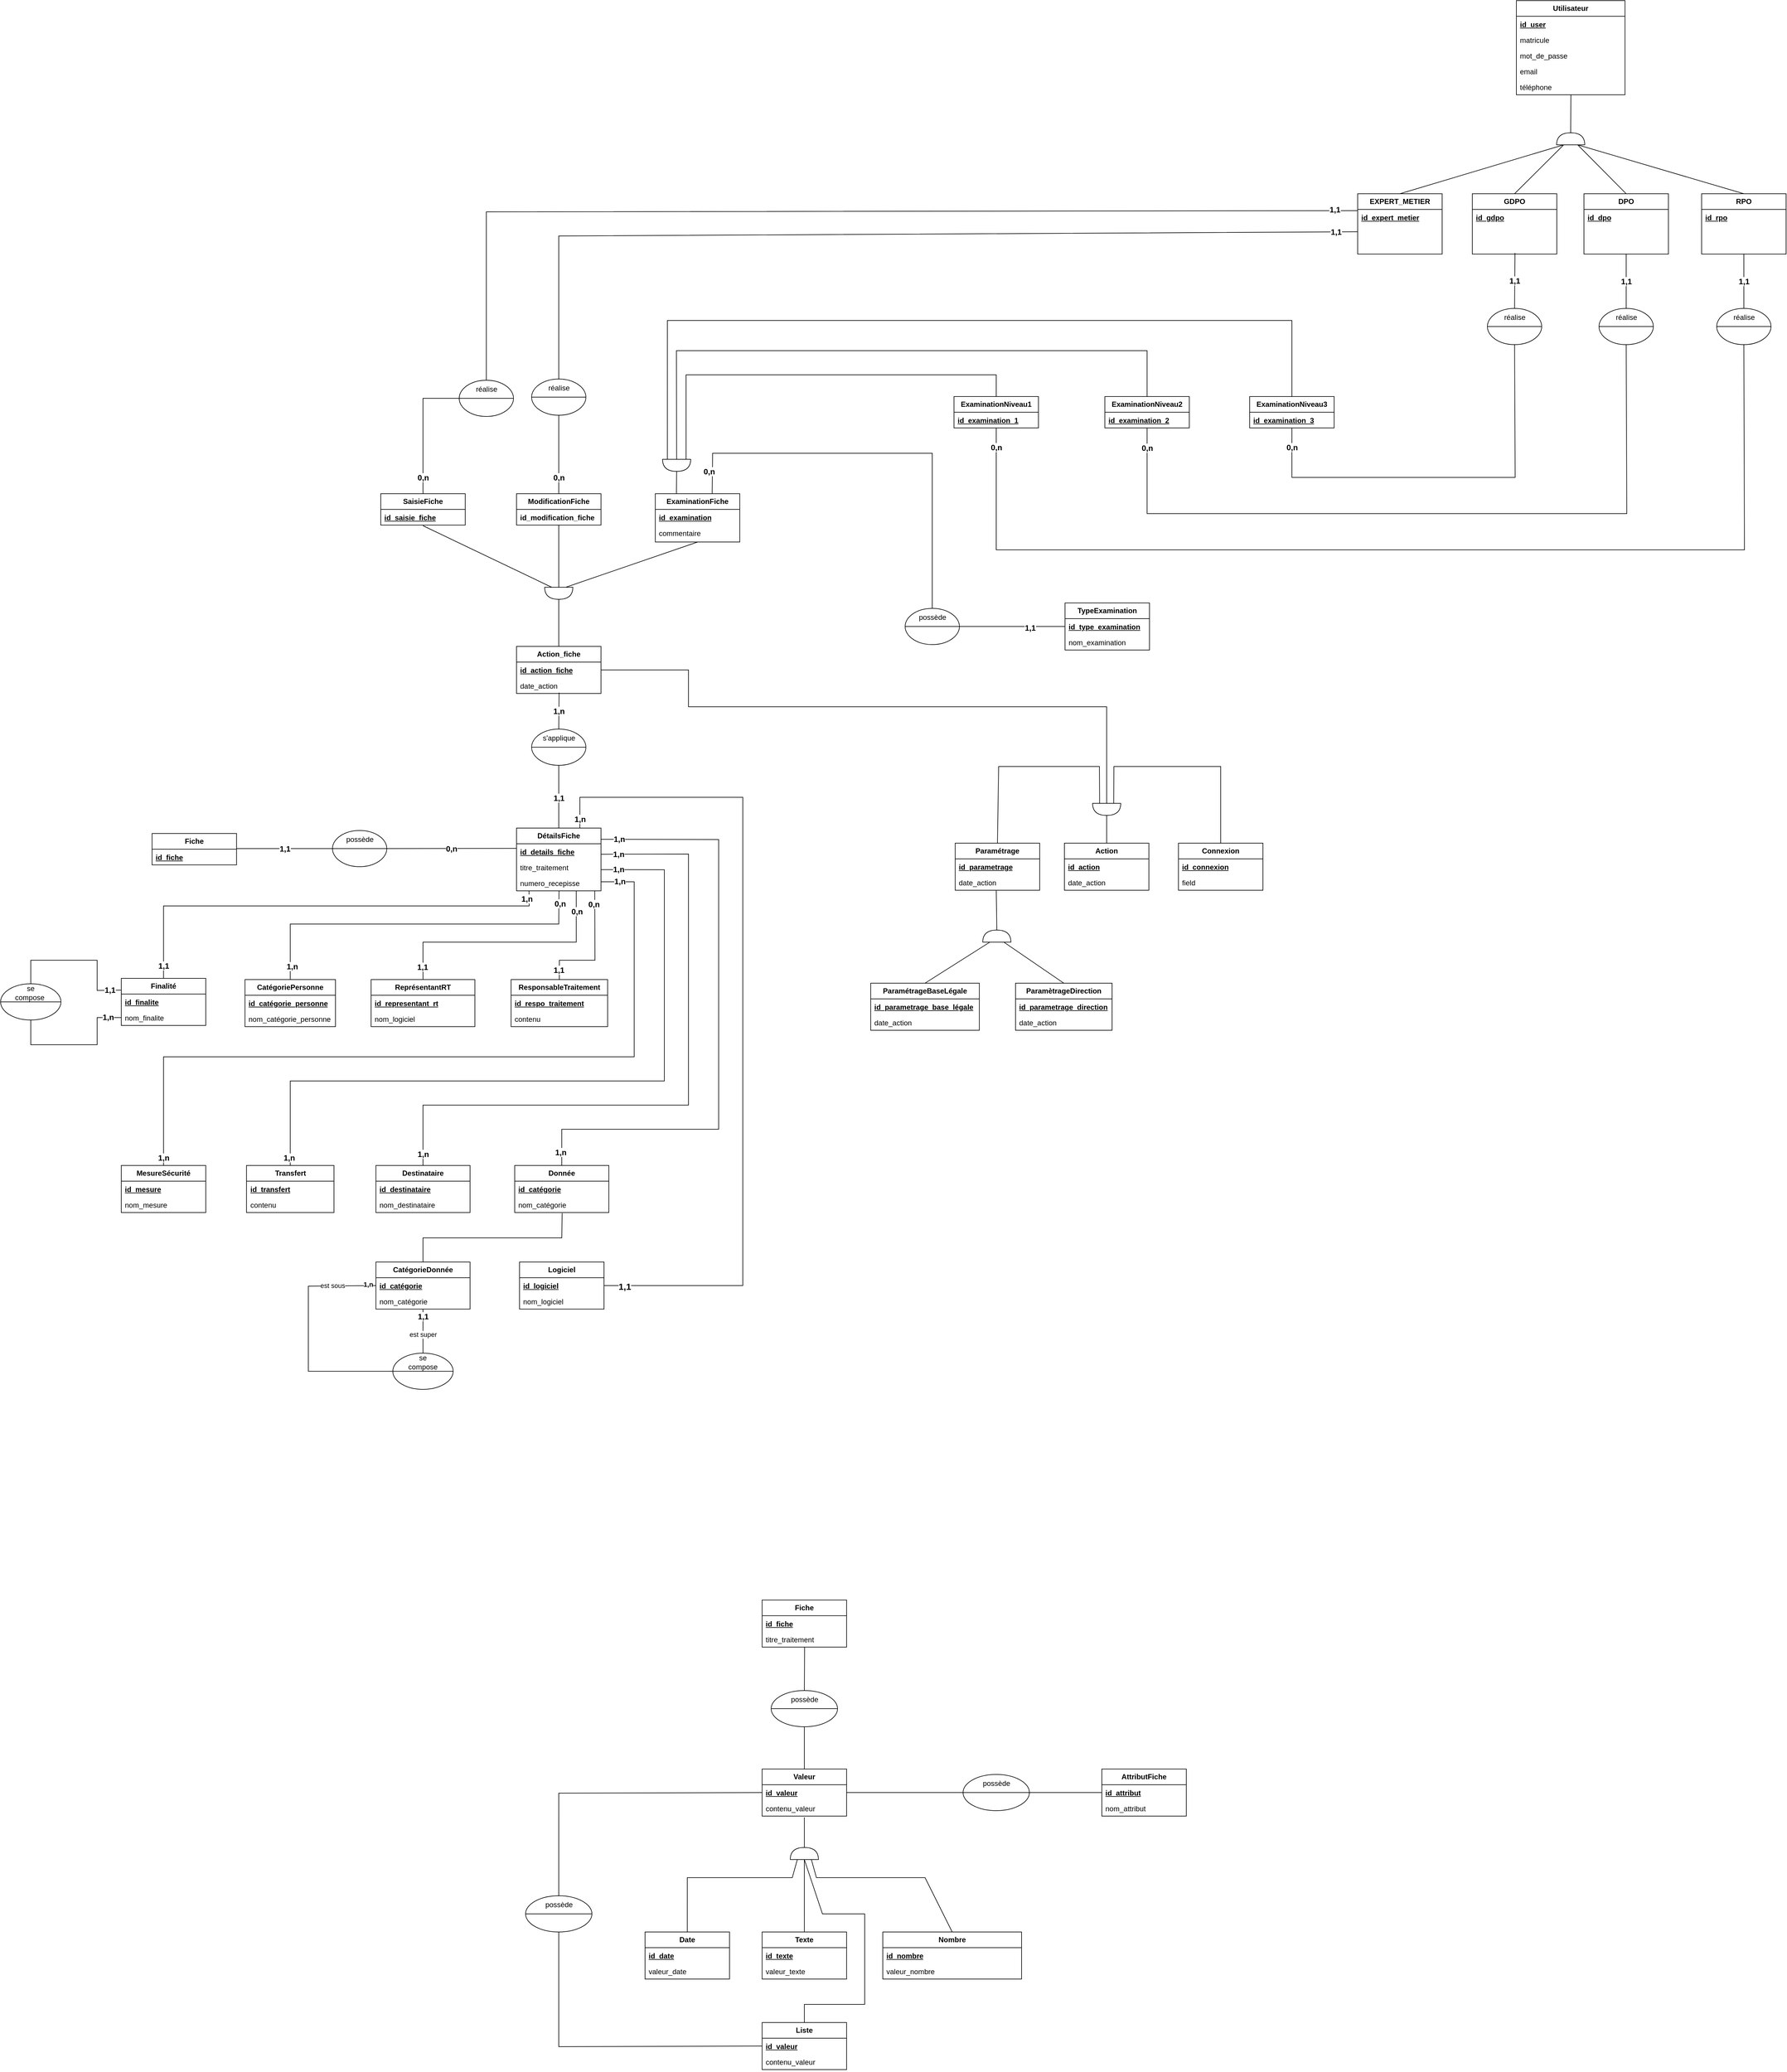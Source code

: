<mxfile version="24.0.4" type="github">
  <diagram name="Page-1" id="qLgA0oDhDF7gpmY1HdVV">
    <mxGraphModel dx="5267" dy="2920" grid="1" gridSize="10" guides="1" tooltips="1" connect="1" arrows="1" fold="1" page="1" pageScale="1" pageWidth="1169" pageHeight="1654" math="0" shadow="0">
      <root>
        <mxCell id="0" />
        <mxCell id="1" parent="0" />
        <mxCell id="GYJAzNhmERgqQ6SQNVPi-38" value="&lt;b&gt;DPO&lt;/b&gt;" style="swimlane;fontStyle=0;childLayout=stackLayout;horizontal=1;startSize=26;fillColor=none;horizontalStack=0;resizeParent=1;resizeParentMax=0;resizeLast=0;collapsible=1;marginBottom=0;whiteSpace=wrap;html=1;" parent="1" vertex="1">
          <mxGeometry x="2874" y="500.04" width="140" height="100" as="geometry" />
        </mxCell>
        <mxCell id="GYJAzNhmERgqQ6SQNVPi-39" value="&lt;b&gt;&lt;u&gt;id_dpo&lt;/u&gt;&lt;/b&gt;" style="text;strokeColor=none;fillColor=none;align=left;verticalAlign=top;spacingLeft=4;spacingRight=4;overflow=hidden;rotatable=0;points=[[0,0.5],[1,0.5]];portConstraint=eastwest;whiteSpace=wrap;html=1;" parent="GYJAzNhmERgqQ6SQNVPi-38" vertex="1">
          <mxGeometry y="26" width="140" height="74" as="geometry" />
        </mxCell>
        <mxCell id="GYJAzNhmERgqQ6SQNVPi-42" value="&lt;b&gt;GDPO&lt;/b&gt;" style="swimlane;fontStyle=0;childLayout=stackLayout;horizontal=1;startSize=26;fillColor=none;horizontalStack=0;resizeParent=1;resizeParentMax=0;resizeLast=0;collapsible=1;marginBottom=0;whiteSpace=wrap;html=1;" parent="1" vertex="1">
          <mxGeometry x="2689" y="500.04" width="140" height="100" as="geometry" />
        </mxCell>
        <mxCell id="GYJAzNhmERgqQ6SQNVPi-43" value="&lt;b&gt;&lt;u&gt;id_gdpo&lt;/u&gt;&lt;/b&gt;" style="text;strokeColor=none;fillColor=none;align=left;verticalAlign=top;spacingLeft=4;spacingRight=4;overflow=hidden;rotatable=0;points=[[0,0.5],[1,0.5]];portConstraint=eastwest;whiteSpace=wrap;html=1;" parent="GYJAzNhmERgqQ6SQNVPi-42" vertex="1">
          <mxGeometry y="26" width="140" height="74" as="geometry" />
        </mxCell>
        <mxCell id="GYJAzNhmERgqQ6SQNVPi-46" value="&lt;b&gt;EXPERT_METIER&lt;/b&gt;" style="swimlane;fontStyle=0;childLayout=stackLayout;horizontal=1;startSize=26;fillColor=none;horizontalStack=0;resizeParent=1;resizeParentMax=0;resizeLast=0;collapsible=1;marginBottom=0;whiteSpace=wrap;html=1;" parent="1" vertex="1">
          <mxGeometry x="2499" y="500.04" width="140" height="100" as="geometry" />
        </mxCell>
        <mxCell id="GYJAzNhmERgqQ6SQNVPi-49" value="&lt;b&gt;&lt;u&gt;id_expert_metier&lt;/u&gt;&lt;/b&gt;" style="text;strokeColor=none;fillColor=none;align=left;verticalAlign=top;spacingLeft=4;spacingRight=4;overflow=hidden;rotatable=0;points=[[0,0.5],[1,0.5]];portConstraint=eastwest;whiteSpace=wrap;html=1;" parent="GYJAzNhmERgqQ6SQNVPi-46" vertex="1">
          <mxGeometry y="26" width="140" height="74" as="geometry" />
        </mxCell>
        <mxCell id="GYJAzNhmERgqQ6SQNVPi-50" value="" style="shape=or;whiteSpace=wrap;html=1;direction=north;" parent="1" vertex="1">
          <mxGeometry x="2828.67" y="399" width="46.67" height="20" as="geometry" />
        </mxCell>
        <mxCell id="GYJAzNhmERgqQ6SQNVPi-53" value="" style="endArrow=none;html=1;rounded=0;exitX=0.5;exitY=0;exitDx=0;exitDy=0;entryX=0;entryY=0.25;entryDx=0;entryDy=0;entryPerimeter=0;" parent="1" source="GYJAzNhmERgqQ6SQNVPi-46" target="GYJAzNhmERgqQ6SQNVPi-50" edge="1">
          <mxGeometry width="50" height="50" relative="1" as="geometry">
            <mxPoint x="2569" y="480.04" as="sourcePoint" />
            <mxPoint x="2747.327" y="430.04" as="targetPoint" />
          </mxGeometry>
        </mxCell>
        <mxCell id="GYJAzNhmERgqQ6SQNVPi-54" value="" style="endArrow=none;html=1;rounded=0;entryX=0;entryY=0.75;entryDx=0;entryDy=0;entryPerimeter=0;exitX=0.5;exitY=0;exitDx=0;exitDy=0;" parent="1" source="GYJAzNhmERgqQ6SQNVPi-38" target="GYJAzNhmERgqQ6SQNVPi-50" edge="1">
          <mxGeometry width="50" height="50" relative="1" as="geometry">
            <mxPoint x="2944" y="500.04" as="sourcePoint" />
            <mxPoint x="2776.87" y="430.0" as="targetPoint" />
          </mxGeometry>
        </mxCell>
        <mxCell id="GYJAzNhmERgqQ6SQNVPi-55" value="&lt;b&gt;Utilisateur&lt;/b&gt;" style="swimlane;fontStyle=0;childLayout=stackLayout;horizontal=1;startSize=26;fillColor=none;horizontalStack=0;resizeParent=1;resizeParentMax=0;resizeLast=0;collapsible=1;marginBottom=0;whiteSpace=wrap;html=1;" parent="1" vertex="1">
          <mxGeometry x="2762.01" y="180" width="180" height="156" as="geometry" />
        </mxCell>
        <mxCell id="GYJAzNhmERgqQ6SQNVPi-56" value="&lt;b&gt;&lt;u&gt;id_user&lt;/u&gt;&lt;/b&gt;" style="text;strokeColor=none;fillColor=none;align=left;verticalAlign=top;spacingLeft=4;spacingRight=4;overflow=hidden;rotatable=0;points=[[0,0.5],[1,0.5]];portConstraint=eastwest;whiteSpace=wrap;html=1;" parent="GYJAzNhmERgqQ6SQNVPi-55" vertex="1">
          <mxGeometry y="26" width="180" height="26" as="geometry" />
        </mxCell>
        <mxCell id="GYJAzNhmERgqQ6SQNVPi-57" value="matricule" style="text;strokeColor=none;fillColor=none;align=left;verticalAlign=top;spacingLeft=4;spacingRight=4;overflow=hidden;rotatable=0;points=[[0,0.5],[1,0.5]];portConstraint=eastwest;whiteSpace=wrap;html=1;" parent="GYJAzNhmERgqQ6SQNVPi-55" vertex="1">
          <mxGeometry y="52" width="180" height="26" as="geometry" />
        </mxCell>
        <mxCell id="gTLhRK3T2MshmFAOSzQ8-50" value="mot_de_passe" style="text;strokeColor=none;fillColor=none;align=left;verticalAlign=top;spacingLeft=4;spacingRight=4;overflow=hidden;rotatable=0;points=[[0,0.5],[1,0.5]];portConstraint=eastwest;whiteSpace=wrap;html=1;" parent="GYJAzNhmERgqQ6SQNVPi-55" vertex="1">
          <mxGeometry y="78" width="180" height="26" as="geometry" />
        </mxCell>
        <mxCell id="gTLhRK3T2MshmFAOSzQ8-51" value="email" style="text;strokeColor=none;fillColor=none;align=left;verticalAlign=top;spacingLeft=4;spacingRight=4;overflow=hidden;rotatable=0;points=[[0,0.5],[1,0.5]];portConstraint=eastwest;whiteSpace=wrap;html=1;" parent="GYJAzNhmERgqQ6SQNVPi-55" vertex="1">
          <mxGeometry y="104" width="180" height="26" as="geometry" />
        </mxCell>
        <mxCell id="gTLhRK3T2MshmFAOSzQ8-52" value="téléphone" style="text;strokeColor=none;fillColor=none;align=left;verticalAlign=top;spacingLeft=4;spacingRight=4;overflow=hidden;rotatable=0;points=[[0,0.5],[1,0.5]];portConstraint=eastwest;whiteSpace=wrap;html=1;" parent="GYJAzNhmERgqQ6SQNVPi-55" vertex="1">
          <mxGeometry y="130" width="180" height="26" as="geometry" />
        </mxCell>
        <mxCell id="GYJAzNhmERgqQ6SQNVPi-59" value="" style="endArrow=none;html=1;rounded=0;exitX=1;exitY=0.5;exitDx=0;exitDy=0;exitPerimeter=0;entryX=0.502;entryY=0.996;entryDx=0;entryDy=0;entryPerimeter=0;" parent="1" source="GYJAzNhmERgqQ6SQNVPi-50" target="gTLhRK3T2MshmFAOSzQ8-52" edge="1">
          <mxGeometry width="50" height="50" relative="1" as="geometry">
            <mxPoint x="2750" y="390" as="sourcePoint" />
            <mxPoint x="2852" y="360" as="targetPoint" />
          </mxGeometry>
        </mxCell>
        <mxCell id="GYJAzNhmERgqQ6SQNVPi-60" value="&lt;b&gt;Action_fiche&lt;/b&gt;" style="swimlane;fontStyle=0;childLayout=stackLayout;horizontal=1;startSize=26;fillColor=none;horizontalStack=0;resizeParent=1;resizeParentMax=0;resizeLast=0;collapsible=1;marginBottom=0;whiteSpace=wrap;html=1;" parent="1" vertex="1">
          <mxGeometry x="1104.99" y="1250" width="140" height="78" as="geometry" />
        </mxCell>
        <mxCell id="GYJAzNhmERgqQ6SQNVPi-61" value="&lt;b&gt;&lt;u style=&quot;&quot;&gt;id_action_fiche&lt;/u&gt;&lt;/b&gt;" style="text;strokeColor=none;fillColor=none;align=left;verticalAlign=top;spacingLeft=4;spacingRight=4;overflow=hidden;rotatable=0;points=[[0,0.5],[1,0.5]];portConstraint=eastwest;whiteSpace=wrap;html=1;" parent="GYJAzNhmERgqQ6SQNVPi-60" vertex="1">
          <mxGeometry y="26" width="140" height="26" as="geometry" />
        </mxCell>
        <mxCell id="GYJAzNhmERgqQ6SQNVPi-62" value="date_action" style="text;strokeColor=none;fillColor=none;align=left;verticalAlign=top;spacingLeft=4;spacingRight=4;overflow=hidden;rotatable=0;points=[[0,0.5],[1,0.5]];portConstraint=eastwest;whiteSpace=wrap;html=1;" parent="GYJAzNhmERgqQ6SQNVPi-60" vertex="1">
          <mxGeometry y="52" width="140" height="26" as="geometry" />
        </mxCell>
        <mxCell id="GYJAzNhmERgqQ6SQNVPi-65" value="&lt;b&gt;SaisieFiche&lt;/b&gt;" style="swimlane;fontStyle=0;childLayout=stackLayout;horizontal=1;startSize=26;fillColor=none;horizontalStack=0;resizeParent=1;resizeParentMax=0;resizeLast=0;collapsible=1;marginBottom=0;whiteSpace=wrap;html=1;" parent="1" vertex="1">
          <mxGeometry x="880" y="997" width="140" height="52" as="geometry" />
        </mxCell>
        <mxCell id="GYJAzNhmERgqQ6SQNVPi-66" value="&lt;b&gt;&lt;u&gt;id_saisie_fiche&lt;/u&gt;&lt;/b&gt;" style="text;strokeColor=none;fillColor=none;align=left;verticalAlign=top;spacingLeft=4;spacingRight=4;overflow=hidden;rotatable=0;points=[[0,0.5],[1,0.5]];portConstraint=eastwest;whiteSpace=wrap;html=1;" parent="GYJAzNhmERgqQ6SQNVPi-65" vertex="1">
          <mxGeometry y="26" width="140" height="26" as="geometry" />
        </mxCell>
        <mxCell id="GYJAzNhmERgqQ6SQNVPi-69" value="&lt;b&gt;ModificationFiche&lt;/b&gt;" style="swimlane;fontStyle=0;childLayout=stackLayout;horizontal=1;startSize=26;fillColor=none;horizontalStack=0;resizeParent=1;resizeParentMax=0;resizeLast=0;collapsible=1;marginBottom=0;whiteSpace=wrap;html=1;" parent="1" vertex="1">
          <mxGeometry x="1105" y="997" width="140" height="52" as="geometry" />
        </mxCell>
        <mxCell id="GYJAzNhmERgqQ6SQNVPi-70" value="&lt;b&gt;id_modification_fiche&lt;/b&gt;" style="text;strokeColor=none;fillColor=none;align=left;verticalAlign=top;spacingLeft=4;spacingRight=4;overflow=hidden;rotatable=0;points=[[0,0.5],[1,0.5]];portConstraint=eastwest;whiteSpace=wrap;html=1;" parent="GYJAzNhmERgqQ6SQNVPi-69" vertex="1">
          <mxGeometry y="26" width="140" height="26" as="geometry" />
        </mxCell>
        <mxCell id="GYJAzNhmERgqQ6SQNVPi-73" value="&lt;b&gt;ExaminationFiche&lt;/b&gt;" style="swimlane;fontStyle=0;childLayout=stackLayout;horizontal=1;startSize=26;fillColor=none;horizontalStack=0;resizeParent=1;resizeParentMax=0;resizeLast=0;collapsible=1;marginBottom=0;whiteSpace=wrap;html=1;" parent="1" vertex="1">
          <mxGeometry x="1335" y="997" width="140" height="80" as="geometry" />
        </mxCell>
        <mxCell id="GYJAzNhmERgqQ6SQNVPi-74" value="&lt;div&gt;&lt;b&gt;&lt;u&gt;id_examination&lt;/u&gt;&lt;/b&gt;&lt;/div&gt;&lt;div&gt;&lt;br&gt;&lt;/div&gt;&lt;div&gt;&lt;br&gt;&lt;/div&gt;&lt;div&gt;&lt;br&gt;&lt;/div&gt;&lt;div&gt;&lt;br&gt;&lt;/div&gt;&lt;div&gt;&lt;br&gt;&lt;/div&gt;" style="text;strokeColor=none;fillColor=none;align=left;verticalAlign=top;spacingLeft=4;spacingRight=4;overflow=hidden;rotatable=0;points=[[0,0.5],[1,0.5]];portConstraint=eastwest;whiteSpace=wrap;html=1;" parent="GYJAzNhmERgqQ6SQNVPi-73" vertex="1">
          <mxGeometry y="26" width="140" height="26" as="geometry" />
        </mxCell>
        <mxCell id="GYJAzNhmERgqQ6SQNVPi-75" value="commentaire" style="text;strokeColor=none;fillColor=none;align=left;verticalAlign=top;spacingLeft=4;spacingRight=4;overflow=hidden;rotatable=0;points=[[0,0.5],[1,0.5]];portConstraint=eastwest;whiteSpace=wrap;html=1;" parent="GYJAzNhmERgqQ6SQNVPi-73" vertex="1">
          <mxGeometry y="52" width="140" height="28" as="geometry" />
        </mxCell>
        <mxCell id="GYJAzNhmERgqQ6SQNVPi-84" value="" style="group" parent="1" vertex="1" connectable="0">
          <mxGeometry x="1010" y="809" width="90" height="60" as="geometry" />
        </mxCell>
        <mxCell id="GYJAzNhmERgqQ6SQNVPi-81" value="" style="ellipse;whiteSpace=wrap;html=1;" parent="GYJAzNhmERgqQ6SQNVPi-84" vertex="1">
          <mxGeometry width="90" height="60" as="geometry" />
        </mxCell>
        <mxCell id="GYJAzNhmERgqQ6SQNVPi-83" value="réalise" style="text;html=1;align=center;verticalAlign=middle;whiteSpace=wrap;rounded=0;" parent="GYJAzNhmERgqQ6SQNVPi-84" vertex="1">
          <mxGeometry x="22.5" y="7.5" width="45" height="15" as="geometry" />
        </mxCell>
        <mxCell id="GYJAzNhmERgqQ6SQNVPi-82" value="" style="endArrow=none;html=1;rounded=0;entryX=1;entryY=0.5;entryDx=0;entryDy=0;exitX=0;exitY=0.5;exitDx=0;exitDy=0;elbow=vertical;" parent="GYJAzNhmERgqQ6SQNVPi-84" source="GYJAzNhmERgqQ6SQNVPi-81" target="GYJAzNhmERgqQ6SQNVPi-81" edge="1">
          <mxGeometry width="50" height="50" relative="1" as="geometry">
            <mxPoint x="210" y="285" as="sourcePoint" />
            <mxPoint x="247.5" y="247.5" as="targetPoint" />
          </mxGeometry>
        </mxCell>
        <mxCell id="GYJAzNhmERgqQ6SQNVPi-88" value="" style="endArrow=none;html=1;rounded=0;entryX=0;entryY=0.075;entryDx=0;entryDy=0;entryPerimeter=0;exitX=0.5;exitY=0;exitDx=0;exitDy=0;" parent="1" source="GYJAzNhmERgqQ6SQNVPi-81" edge="1">
          <mxGeometry width="50" height="50" relative="1" as="geometry">
            <mxPoint x="1160" y="800" as="sourcePoint" />
            <mxPoint x="2499" y="527.99" as="targetPoint" />
            <Array as="points">
              <mxPoint x="1055" y="530" />
            </Array>
          </mxGeometry>
        </mxCell>
        <mxCell id="gTLhRK3T2MshmFAOSzQ8-44" value="&lt;b&gt;&lt;font style=&quot;font-size: 13px;&quot;&gt;1,1&lt;/font&gt;&lt;/b&gt;" style="edgeLabel;html=1;align=center;verticalAlign=middle;resizable=0;points=[];" parent="GYJAzNhmERgqQ6SQNVPi-88" vertex="1" connectable="0">
          <mxGeometry x="0.882" y="1" relative="1" as="geometry">
            <mxPoint x="63" y="-1" as="offset" />
          </mxGeometry>
        </mxCell>
        <mxCell id="GYJAzNhmERgqQ6SQNVPi-97" value="&lt;b&gt;DétailsFiche&lt;/b&gt;" style="swimlane;fontStyle=0;childLayout=stackLayout;horizontal=1;startSize=26;fillColor=none;horizontalStack=0;resizeParent=1;resizeParentMax=0;resizeLast=0;collapsible=1;marginBottom=0;whiteSpace=wrap;html=1;" parent="1" vertex="1">
          <mxGeometry x="1105" y="1551" width="140" height="104" as="geometry" />
        </mxCell>
        <mxCell id="GYJAzNhmERgqQ6SQNVPi-98" value="&lt;b&gt;&lt;u&gt;id_details_fiche&lt;/u&gt;&lt;/b&gt;" style="text;strokeColor=none;fillColor=none;align=left;verticalAlign=top;spacingLeft=4;spacingRight=4;overflow=hidden;rotatable=0;points=[[0,0.5],[1,0.5]];portConstraint=eastwest;whiteSpace=wrap;html=1;" parent="GYJAzNhmERgqQ6SQNVPi-97" vertex="1">
          <mxGeometry y="26" width="140" height="26" as="geometry" />
        </mxCell>
        <mxCell id="GYJAzNhmERgqQ6SQNVPi-99" value="titre_traitement" style="text;strokeColor=none;fillColor=none;align=left;verticalAlign=top;spacingLeft=4;spacingRight=4;overflow=hidden;rotatable=0;points=[[0,0.5],[1,0.5]];portConstraint=eastwest;whiteSpace=wrap;html=1;" parent="GYJAzNhmERgqQ6SQNVPi-97" vertex="1">
          <mxGeometry y="52" width="140" height="26" as="geometry" />
        </mxCell>
        <mxCell id="GYJAzNhmERgqQ6SQNVPi-100" value="numero_recepisse" style="text;strokeColor=none;fillColor=none;align=left;verticalAlign=top;spacingLeft=4;spacingRight=4;overflow=hidden;rotatable=0;points=[[0,0.5],[1,0.5]];portConstraint=eastwest;whiteSpace=wrap;html=1;" parent="GYJAzNhmERgqQ6SQNVPi-97" vertex="1">
          <mxGeometry y="78" width="140" height="26" as="geometry" />
        </mxCell>
        <mxCell id="GYJAzNhmERgqQ6SQNVPi-107" value="" style="group" parent="1" vertex="1" connectable="0">
          <mxGeometry x="1130" y="807" width="90" height="60" as="geometry" />
        </mxCell>
        <mxCell id="GYJAzNhmERgqQ6SQNVPi-108" value="" style="ellipse;whiteSpace=wrap;html=1;" parent="GYJAzNhmERgqQ6SQNVPi-107" vertex="1">
          <mxGeometry width="90" height="60" as="geometry" />
        </mxCell>
        <mxCell id="GYJAzNhmERgqQ6SQNVPi-109" value="réalise" style="text;html=1;align=center;verticalAlign=middle;whiteSpace=wrap;rounded=0;" parent="GYJAzNhmERgqQ6SQNVPi-107" vertex="1">
          <mxGeometry x="22.5" y="7.5" width="45" height="15" as="geometry" />
        </mxCell>
        <mxCell id="GYJAzNhmERgqQ6SQNVPi-110" value="" style="endArrow=none;html=1;rounded=0;entryX=1;entryY=0.5;entryDx=0;entryDy=0;exitX=0;exitY=0.5;exitDx=0;exitDy=0;elbow=vertical;" parent="GYJAzNhmERgqQ6SQNVPi-107" source="GYJAzNhmERgqQ6SQNVPi-108" target="GYJAzNhmERgqQ6SQNVPi-108" edge="1">
          <mxGeometry width="50" height="50" relative="1" as="geometry">
            <mxPoint x="210" y="285" as="sourcePoint" />
            <mxPoint x="247.5" y="247.5" as="targetPoint" />
          </mxGeometry>
        </mxCell>
        <mxCell id="GYJAzNhmERgqQ6SQNVPi-127" value="&lt;b&gt;&lt;font style=&quot;font-size: 13px;&quot;&gt;1,1&lt;/font&gt;&lt;/b&gt;" style="endArrow=none;html=1;rounded=0;entryX=0;entryY=0.5;entryDx=0;entryDy=0;exitX=0.5;exitY=0;exitDx=0;exitDy=0;" parent="1" source="GYJAzNhmERgqQ6SQNVPi-108" target="GYJAzNhmERgqQ6SQNVPi-49" edge="1">
          <mxGeometry x="0.954" width="50" height="50" relative="1" as="geometry">
            <mxPoint x="1380" y="790" as="sourcePoint" />
            <mxPoint x="1380.49" y="732" as="targetPoint" />
            <Array as="points">
              <mxPoint x="1175" y="570" />
            </Array>
            <mxPoint as="offset" />
          </mxGeometry>
        </mxCell>
        <mxCell id="GYJAzNhmERgqQ6SQNVPi-137" value="&lt;b&gt;Fiche&lt;/b&gt;" style="swimlane;fontStyle=0;childLayout=stackLayout;horizontal=1;startSize=26;fillColor=none;horizontalStack=0;resizeParent=1;resizeParentMax=0;resizeLast=0;collapsible=1;marginBottom=0;whiteSpace=wrap;html=1;" parent="1" vertex="1">
          <mxGeometry x="501.0" y="1560" width="140" height="52" as="geometry" />
        </mxCell>
        <mxCell id="GYJAzNhmERgqQ6SQNVPi-138" value="&lt;u style=&quot;&quot;&gt;&lt;b&gt;id_fiche&lt;/b&gt;&lt;/u&gt;" style="text;strokeColor=none;fillColor=none;align=left;verticalAlign=top;spacingLeft=4;spacingRight=4;overflow=hidden;rotatable=0;points=[[0,0.5],[1,0.5]];portConstraint=eastwest;whiteSpace=wrap;html=1;" parent="GYJAzNhmERgqQ6SQNVPi-137" vertex="1">
          <mxGeometry y="26" width="140" height="26" as="geometry" />
        </mxCell>
        <mxCell id="GYJAzNhmERgqQ6SQNVPi-142" value="" style="group" parent="1" vertex="1" connectable="0">
          <mxGeometry x="800" y="1555" width="90" height="60" as="geometry" />
        </mxCell>
        <mxCell id="GYJAzNhmERgqQ6SQNVPi-143" value="" style="ellipse;whiteSpace=wrap;html=1;" parent="GYJAzNhmERgqQ6SQNVPi-142" vertex="1">
          <mxGeometry width="90" height="60" as="geometry" />
        </mxCell>
        <mxCell id="GYJAzNhmERgqQ6SQNVPi-144" value="possède" style="text;html=1;align=center;verticalAlign=middle;whiteSpace=wrap;rounded=0;" parent="GYJAzNhmERgqQ6SQNVPi-142" vertex="1">
          <mxGeometry x="22.5" y="7.5" width="45" height="15" as="geometry" />
        </mxCell>
        <mxCell id="GYJAzNhmERgqQ6SQNVPi-145" value="" style="endArrow=none;html=1;rounded=0;entryX=1;entryY=0.5;entryDx=0;entryDy=0;exitX=0;exitY=0.5;exitDx=0;exitDy=0;elbow=vertical;" parent="GYJAzNhmERgqQ6SQNVPi-142" source="GYJAzNhmERgqQ6SQNVPi-143" target="GYJAzNhmERgqQ6SQNVPi-143" edge="1">
          <mxGeometry width="50" height="50" relative="1" as="geometry">
            <mxPoint x="210" y="285" as="sourcePoint" />
            <mxPoint x="247.5" y="247.5" as="targetPoint" />
          </mxGeometry>
        </mxCell>
        <mxCell id="GYJAzNhmERgqQ6SQNVPi-159" value="&lt;b&gt;&lt;font style=&quot;font-size: 13px;&quot;&gt;0,n&lt;/font&gt;&lt;/b&gt;" style="endArrow=none;html=1;rounded=0;exitX=0.5;exitY=1;exitDx=0;exitDy=0;entryX=0.5;entryY=0;entryDx=0;entryDy=0;" parent="1" source="GYJAzNhmERgqQ6SQNVPi-108" target="GYJAzNhmERgqQ6SQNVPi-69" edge="1">
          <mxGeometry x="0.585" width="50" height="50" relative="1" as="geometry">
            <mxPoint x="1433.33" y="960" as="sourcePoint" />
            <mxPoint x="1483.33" y="910" as="targetPoint" />
            <mxPoint as="offset" />
          </mxGeometry>
        </mxCell>
        <mxCell id="GYJAzNhmERgqQ6SQNVPi-161" value="&lt;b&gt;&lt;font style=&quot;font-size: 13px;&quot;&gt;0,n&lt;/font&gt;&lt;/b&gt;" style="endArrow=none;html=1;rounded=0;exitX=0.5;exitY=0;exitDx=0;exitDy=0;entryX=0;entryY=0.5;entryDx=0;entryDy=0;" parent="1" source="GYJAzNhmERgqQ6SQNVPi-65" target="GYJAzNhmERgqQ6SQNVPi-81" edge="1">
          <mxGeometry x="-0.752" width="50" height="50" relative="1" as="geometry">
            <mxPoint x="980" y="960" as="sourcePoint" />
            <mxPoint x="1030" y="910" as="targetPoint" />
            <Array as="points">
              <mxPoint x="950" y="839" />
            </Array>
            <mxPoint as="offset" />
          </mxGeometry>
        </mxCell>
        <mxCell id="GYJAzNhmERgqQ6SQNVPi-177" value="" style="shape=or;whiteSpace=wrap;html=1;direction=south;" parent="1" vertex="1">
          <mxGeometry x="1347" y="940" width="46.67" height="20" as="geometry" />
        </mxCell>
        <mxCell id="GYJAzNhmERgqQ6SQNVPi-178" value="" style="endArrow=none;html=1;rounded=0;entryX=1;entryY=0.5;entryDx=0;entryDy=0;entryPerimeter=0;exitX=0.25;exitY=0;exitDx=0;exitDy=0;" parent="1" source="GYJAzNhmERgqQ6SQNVPi-73" target="GYJAzNhmERgqQ6SQNVPi-177" edge="1">
          <mxGeometry width="50" height="50" relative="1" as="geometry">
            <mxPoint x="1320" y="1030" as="sourcePoint" />
            <mxPoint x="1370" y="980" as="targetPoint" />
          </mxGeometry>
        </mxCell>
        <mxCell id="GYJAzNhmERgqQ6SQNVPi-179" value="&lt;b&gt;ExaminationNiveau1&lt;/b&gt;" style="swimlane;fontStyle=0;childLayout=stackLayout;horizontal=1;startSize=26;fillColor=none;horizontalStack=0;resizeParent=1;resizeParentMax=0;resizeLast=0;collapsible=1;marginBottom=0;whiteSpace=wrap;html=1;" parent="1" vertex="1">
          <mxGeometry x="1830" y="836" width="140" height="52" as="geometry" />
        </mxCell>
        <mxCell id="GYJAzNhmERgqQ6SQNVPi-180" value="&lt;b&gt;&lt;u&gt;id_examination_1&lt;/u&gt;&lt;/b&gt;" style="text;strokeColor=none;fillColor=none;align=left;verticalAlign=top;spacingLeft=4;spacingRight=4;overflow=hidden;rotatable=0;points=[[0,0.5],[1,0.5]];portConstraint=eastwest;whiteSpace=wrap;html=1;" parent="GYJAzNhmERgqQ6SQNVPi-179" vertex="1">
          <mxGeometry y="26" width="140" height="26" as="geometry" />
        </mxCell>
        <mxCell id="GYJAzNhmERgqQ6SQNVPi-183" value="&lt;b&gt;ExaminationNiveau2&lt;/b&gt;" style="swimlane;fontStyle=0;childLayout=stackLayout;horizontal=1;startSize=26;fillColor=none;horizontalStack=0;resizeParent=1;resizeParentMax=0;resizeLast=0;collapsible=1;marginBottom=0;whiteSpace=wrap;html=1;" parent="1" vertex="1">
          <mxGeometry x="2080" y="836" width="140" height="52" as="geometry" />
        </mxCell>
        <mxCell id="GYJAzNhmERgqQ6SQNVPi-184" value="&lt;b&gt;&lt;u&gt;id_examination_2&lt;/u&gt;&lt;/b&gt;" style="text;strokeColor=none;fillColor=none;align=left;verticalAlign=top;spacingLeft=4;spacingRight=4;overflow=hidden;rotatable=0;points=[[0,0.5],[1,0.5]];portConstraint=eastwest;whiteSpace=wrap;html=1;" parent="GYJAzNhmERgqQ6SQNVPi-183" vertex="1">
          <mxGeometry y="26" width="140" height="26" as="geometry" />
        </mxCell>
        <mxCell id="GYJAzNhmERgqQ6SQNVPi-187" value="&lt;b&gt;ExaminationNiveau3&lt;/b&gt;" style="swimlane;fontStyle=0;childLayout=stackLayout;horizontal=1;startSize=26;fillColor=none;horizontalStack=0;resizeParent=1;resizeParentMax=0;resizeLast=0;collapsible=1;marginBottom=0;whiteSpace=wrap;html=1;" parent="1" vertex="1">
          <mxGeometry x="2320" y="836" width="140" height="52" as="geometry" />
        </mxCell>
        <mxCell id="GYJAzNhmERgqQ6SQNVPi-188" value="&lt;b&gt;&lt;u&gt;id_examination_3&lt;/u&gt;&lt;/b&gt;" style="text;strokeColor=none;fillColor=none;align=left;verticalAlign=top;spacingLeft=4;spacingRight=4;overflow=hidden;rotatable=0;points=[[0,0.5],[1,0.5]];portConstraint=eastwest;whiteSpace=wrap;html=1;" parent="GYJAzNhmERgqQ6SQNVPi-187" vertex="1">
          <mxGeometry y="26" width="140" height="26" as="geometry" />
        </mxCell>
        <mxCell id="GYJAzNhmERgqQ6SQNVPi-191" value="" style="endArrow=none;html=1;rounded=0;exitX=0;exitY=0.164;exitDx=0;exitDy=0;exitPerimeter=0;entryX=0.5;entryY=0;entryDx=0;entryDy=0;" parent="1" source="GYJAzNhmERgqQ6SQNVPi-177" target="GYJAzNhmERgqQ6SQNVPi-179" edge="1">
          <mxGeometry width="50" height="50" relative="1" as="geometry">
            <mxPoint x="1403.33" y="919" as="sourcePoint" />
            <mxPoint x="1453.33" y="869" as="targetPoint" />
            <Array as="points">
              <mxPoint x="1386" y="800" />
              <mxPoint x="1900" y="800" />
            </Array>
          </mxGeometry>
        </mxCell>
        <mxCell id="GYJAzNhmERgqQ6SQNVPi-192" value="" style="endArrow=none;html=1;rounded=0;exitX=0;exitY=0.5;exitDx=0;exitDy=0;exitPerimeter=0;entryX=0.5;entryY=0;entryDx=0;entryDy=0;" parent="1" source="GYJAzNhmERgqQ6SQNVPi-177" target="GYJAzNhmERgqQ6SQNVPi-183" edge="1">
          <mxGeometry width="50" height="50" relative="1" as="geometry">
            <mxPoint x="1403.33" y="930" as="sourcePoint" />
            <mxPoint x="1886.33" y="826" as="targetPoint" />
            <Array as="points">
              <mxPoint x="1370" y="760" />
              <mxPoint x="2150" y="760" />
            </Array>
          </mxGeometry>
        </mxCell>
        <mxCell id="GYJAzNhmERgqQ6SQNVPi-193" value="" style="endArrow=none;html=1;rounded=0;exitX=0;exitY=0.829;exitDx=0;exitDy=0;exitPerimeter=0;entryX=0.5;entryY=0;entryDx=0;entryDy=0;" parent="1" source="GYJAzNhmERgqQ6SQNVPi-177" target="GYJAzNhmERgqQ6SQNVPi-187" edge="1">
          <mxGeometry width="50" height="50" relative="1" as="geometry">
            <mxPoint x="1390" y="929" as="sourcePoint" />
            <mxPoint x="1885" y="825" as="targetPoint" />
            <Array as="points">
              <mxPoint x="1355" y="710" />
              <mxPoint x="2390" y="710" />
            </Array>
          </mxGeometry>
        </mxCell>
        <mxCell id="GYJAzNhmERgqQ6SQNVPi-197" value="" style="group" parent="1" vertex="1" connectable="0">
          <mxGeometry x="2714" y="690" width="90" height="60" as="geometry" />
        </mxCell>
        <mxCell id="GYJAzNhmERgqQ6SQNVPi-198" value="" style="ellipse;whiteSpace=wrap;html=1;" parent="GYJAzNhmERgqQ6SQNVPi-197" vertex="1">
          <mxGeometry width="90" height="60" as="geometry" />
        </mxCell>
        <mxCell id="GYJAzNhmERgqQ6SQNVPi-199" value="réalise" style="text;html=1;align=center;verticalAlign=middle;whiteSpace=wrap;rounded=0;" parent="GYJAzNhmERgqQ6SQNVPi-197" vertex="1">
          <mxGeometry x="22.5" y="7.5" width="45" height="15" as="geometry" />
        </mxCell>
        <mxCell id="GYJAzNhmERgqQ6SQNVPi-200" value="" style="endArrow=none;html=1;rounded=0;entryX=1;entryY=0.5;entryDx=0;entryDy=0;exitX=0;exitY=0.5;exitDx=0;exitDy=0;elbow=vertical;" parent="GYJAzNhmERgqQ6SQNVPi-197" source="GYJAzNhmERgqQ6SQNVPi-198" target="GYJAzNhmERgqQ6SQNVPi-198" edge="1">
          <mxGeometry width="50" height="50" relative="1" as="geometry">
            <mxPoint x="210" y="285" as="sourcePoint" />
            <mxPoint x="247.5" y="247.5" as="targetPoint" />
          </mxGeometry>
        </mxCell>
        <mxCell id="GYJAzNhmERgqQ6SQNVPi-201" value="&lt;b&gt;&lt;font style=&quot;font-size: 13px;&quot;&gt;1,1&lt;/font&gt;&lt;/b&gt;" style="endArrow=none;html=1;rounded=0;entryX=0.505;entryY=0.974;entryDx=0;entryDy=0;entryPerimeter=0;exitX=0.5;exitY=0;exitDx=0;exitDy=0;" parent="1" source="GYJAzNhmERgqQ6SQNVPi-198" target="GYJAzNhmERgqQ6SQNVPi-43" edge="1">
          <mxGeometry width="50" height="50" relative="1" as="geometry">
            <mxPoint x="2689" y="700" as="sourcePoint" />
            <mxPoint x="2759" y="578.768" as="targetPoint" />
          </mxGeometry>
        </mxCell>
        <mxCell id="GYJAzNhmERgqQ6SQNVPi-202" value="&lt;b&gt;&lt;font style=&quot;font-size: 13px;&quot;&gt;0,n&lt;/font&gt;&lt;/b&gt;" style="endArrow=none;html=1;rounded=0;entryX=0.5;entryY=1;entryDx=0;entryDy=0;exitX=0.5;exitY=1;exitDx=0;exitDy=0;" parent="1" source="GYJAzNhmERgqQ6SQNVPi-187" target="GYJAzNhmERgqQ6SQNVPi-198" edge="1">
          <mxGeometry x="-0.905" width="50" height="50" relative="1" as="geometry">
            <mxPoint x="2390" y="900" as="sourcePoint" />
            <mxPoint x="2790" y="800" as="targetPoint" />
            <Array as="points">
              <mxPoint x="2390" y="970" />
              <mxPoint x="2760" y="970" />
            </Array>
            <mxPoint as="offset" />
          </mxGeometry>
        </mxCell>
        <mxCell id="GYJAzNhmERgqQ6SQNVPi-204" value="" style="group" parent="1" vertex="1" connectable="0">
          <mxGeometry x="2899" y="690" width="90" height="60" as="geometry" />
        </mxCell>
        <mxCell id="GYJAzNhmERgqQ6SQNVPi-205" value="" style="ellipse;whiteSpace=wrap;html=1;" parent="GYJAzNhmERgqQ6SQNVPi-204" vertex="1">
          <mxGeometry width="90" height="60" as="geometry" />
        </mxCell>
        <mxCell id="GYJAzNhmERgqQ6SQNVPi-206" value="réalise" style="text;html=1;align=center;verticalAlign=middle;whiteSpace=wrap;rounded=0;" parent="GYJAzNhmERgqQ6SQNVPi-204" vertex="1">
          <mxGeometry x="22.5" y="7.5" width="45" height="15" as="geometry" />
        </mxCell>
        <mxCell id="GYJAzNhmERgqQ6SQNVPi-207" value="" style="endArrow=none;html=1;rounded=0;entryX=1;entryY=0.5;entryDx=0;entryDy=0;exitX=0;exitY=0.5;exitDx=0;exitDy=0;elbow=vertical;" parent="GYJAzNhmERgqQ6SQNVPi-204" source="GYJAzNhmERgqQ6SQNVPi-205" target="GYJAzNhmERgqQ6SQNVPi-205" edge="1">
          <mxGeometry width="50" height="50" relative="1" as="geometry">
            <mxPoint x="210" y="285" as="sourcePoint" />
            <mxPoint x="247.5" y="247.5" as="targetPoint" />
          </mxGeometry>
        </mxCell>
        <mxCell id="GYJAzNhmERgqQ6SQNVPi-208" value="&lt;b&gt;&lt;font style=&quot;font-size: 13px;&quot;&gt;1,1&lt;/font&gt;&lt;/b&gt;" style="endArrow=none;html=1;rounded=0;entryX=0.5;entryY=0.999;entryDx=0;entryDy=0;entryPerimeter=0;exitX=0.5;exitY=0;exitDx=0;exitDy=0;" parent="1" source="GYJAzNhmERgqQ6SQNVPi-205" target="GYJAzNhmERgqQ6SQNVPi-39" edge="1">
          <mxGeometry width="50" height="50" relative="1" as="geometry">
            <mxPoint x="2944" y="690" as="sourcePoint" />
            <mxPoint x="2943.86" y="603.806" as="targetPoint" />
          </mxGeometry>
        </mxCell>
        <mxCell id="GYJAzNhmERgqQ6SQNVPi-209" value="&lt;b&gt;&lt;font style=&quot;font-size: 13px;&quot;&gt;0,n&lt;/font&gt;&lt;/b&gt;" style="endArrow=none;html=1;rounded=0;entryX=0.5;entryY=1;entryDx=0;entryDy=0;exitX=0.5;exitY=1;exitDx=0;exitDy=0;" parent="1" source="GYJAzNhmERgqQ6SQNVPi-183" target="GYJAzNhmERgqQ6SQNVPi-205" edge="1">
          <mxGeometry x="-0.947" width="50" height="50" relative="1" as="geometry">
            <mxPoint x="2150" y="900" as="sourcePoint" />
            <mxPoint x="2944.17" y="794" as="targetPoint" />
            <Array as="points">
              <mxPoint x="2150" y="1030" />
              <mxPoint x="2945" y="1030" />
            </Array>
            <mxPoint as="offset" />
          </mxGeometry>
        </mxCell>
        <mxCell id="GYJAzNhmERgqQ6SQNVPi-210" value="&lt;b&gt;RPO&lt;/b&gt;" style="swimlane;fontStyle=0;childLayout=stackLayout;horizontal=1;startSize=26;fillColor=none;horizontalStack=0;resizeParent=1;resizeParentMax=0;resizeLast=0;collapsible=1;marginBottom=0;whiteSpace=wrap;html=1;" parent="1" vertex="1">
          <mxGeometry x="3069" y="500.04" width="140" height="100" as="geometry" />
        </mxCell>
        <mxCell id="GYJAzNhmERgqQ6SQNVPi-211" value="&lt;b&gt;&lt;u&gt;id_rpo&lt;/u&gt;&lt;/b&gt;" style="text;strokeColor=none;fillColor=none;align=left;verticalAlign=top;spacingLeft=4;spacingRight=4;overflow=hidden;rotatable=0;points=[[0,0.5],[1,0.5]];portConstraint=eastwest;whiteSpace=wrap;html=1;" parent="GYJAzNhmERgqQ6SQNVPi-210" vertex="1">
          <mxGeometry y="26" width="140" height="74" as="geometry" />
        </mxCell>
        <mxCell id="GYJAzNhmERgqQ6SQNVPi-216" value="" style="group" parent="1" vertex="1" connectable="0">
          <mxGeometry x="3094" y="690" width="90" height="60" as="geometry" />
        </mxCell>
        <mxCell id="GYJAzNhmERgqQ6SQNVPi-217" value="" style="ellipse;whiteSpace=wrap;html=1;" parent="GYJAzNhmERgqQ6SQNVPi-216" vertex="1">
          <mxGeometry width="90" height="60" as="geometry" />
        </mxCell>
        <mxCell id="GYJAzNhmERgqQ6SQNVPi-218" value="réalise" style="text;html=1;align=center;verticalAlign=middle;whiteSpace=wrap;rounded=0;" parent="GYJAzNhmERgqQ6SQNVPi-216" vertex="1">
          <mxGeometry x="22.5" y="7.5" width="45" height="15" as="geometry" />
        </mxCell>
        <mxCell id="GYJAzNhmERgqQ6SQNVPi-219" value="" style="endArrow=none;html=1;rounded=0;entryX=1;entryY=0.5;entryDx=0;entryDy=0;exitX=0;exitY=0.5;exitDx=0;exitDy=0;elbow=vertical;" parent="GYJAzNhmERgqQ6SQNVPi-216" source="GYJAzNhmERgqQ6SQNVPi-217" target="GYJAzNhmERgqQ6SQNVPi-217" edge="1">
          <mxGeometry width="50" height="50" relative="1" as="geometry">
            <mxPoint x="210" y="285" as="sourcePoint" />
            <mxPoint x="247.5" y="247.5" as="targetPoint" />
          </mxGeometry>
        </mxCell>
        <mxCell id="GYJAzNhmERgqQ6SQNVPi-221" value="&lt;b&gt;&lt;font style=&quot;font-size: 13px;&quot;&gt;1,1&lt;/font&gt;&lt;/b&gt;" style="endArrow=none;html=1;rounded=0;exitX=0.5;exitY=0;exitDx=0;exitDy=0;" parent="1" source="GYJAzNhmERgqQ6SQNVPi-217" target="GYJAzNhmERgqQ6SQNVPi-211" edge="1">
          <mxGeometry width="50" height="50" relative="1" as="geometry">
            <mxPoint x="3138" y="690" as="sourcePoint" />
            <mxPoint x="3139.28" y="603.962" as="targetPoint" />
          </mxGeometry>
        </mxCell>
        <mxCell id="GYJAzNhmERgqQ6SQNVPi-222" value="&lt;b&gt;&lt;font style=&quot;font-size: 13px;&quot;&gt;0,n&lt;/font&gt;&lt;/b&gt;" style="endArrow=none;html=1;rounded=0;entryX=0.5;entryY=1;entryDx=0;entryDy=0;" parent="1" source="GYJAzNhmERgqQ6SQNVPi-180" target="GYJAzNhmERgqQ6SQNVPi-217" edge="1">
          <mxGeometry x="-0.964" width="50" height="50" relative="1" as="geometry">
            <mxPoint x="1900" y="890" as="sourcePoint" />
            <mxPoint x="3145" y="790" as="targetPoint" />
            <Array as="points">
              <mxPoint x="1900" y="1090" />
              <mxPoint x="3140" y="1090" />
            </Array>
            <mxPoint as="offset" />
          </mxGeometry>
        </mxCell>
        <mxCell id="EJDOjYOvAJ0e2o-yVhJk-31" value="&lt;b&gt;TypeExamination&lt;/b&gt;" style="swimlane;fontStyle=0;childLayout=stackLayout;horizontal=1;startSize=26;fillColor=none;horizontalStack=0;resizeParent=1;resizeParentMax=0;resizeLast=0;collapsible=1;marginBottom=0;whiteSpace=wrap;html=1;" parent="1" vertex="1">
          <mxGeometry x="2014" y="1178" width="140" height="78" as="geometry" />
        </mxCell>
        <mxCell id="EJDOjYOvAJ0e2o-yVhJk-32" value="&lt;u style=&quot;&quot;&gt;&lt;b&gt;id_type_examination&lt;/b&gt;&lt;/u&gt;" style="text;strokeColor=none;fillColor=none;align=left;verticalAlign=top;spacingLeft=4;spacingRight=4;overflow=hidden;rotatable=0;points=[[0,0.5],[1,0.5]];portConstraint=eastwest;whiteSpace=wrap;html=1;" parent="EJDOjYOvAJ0e2o-yVhJk-31" vertex="1">
          <mxGeometry y="26" width="140" height="26" as="geometry" />
        </mxCell>
        <mxCell id="EJDOjYOvAJ0e2o-yVhJk-33" value="nom_examination" style="text;strokeColor=none;fillColor=none;align=left;verticalAlign=top;spacingLeft=4;spacingRight=4;overflow=hidden;rotatable=0;points=[[0,0.5],[1,0.5]];portConstraint=eastwest;whiteSpace=wrap;html=1;" parent="EJDOjYOvAJ0e2o-yVhJk-31" vertex="1">
          <mxGeometry y="52" width="140" height="26" as="geometry" />
        </mxCell>
        <mxCell id="gTLhRK3T2MshmFAOSzQ8-1" value="" style="group" parent="1" vertex="1" connectable="0">
          <mxGeometry x="1749" y="1187" width="90" height="60" as="geometry" />
        </mxCell>
        <mxCell id="gTLhRK3T2MshmFAOSzQ8-2" value="" style="ellipse;whiteSpace=wrap;html=1;" parent="gTLhRK3T2MshmFAOSzQ8-1" vertex="1">
          <mxGeometry width="90" height="60" as="geometry" />
        </mxCell>
        <mxCell id="gTLhRK3T2MshmFAOSzQ8-3" value="possède" style="text;html=1;align=center;verticalAlign=middle;whiteSpace=wrap;rounded=0;" parent="gTLhRK3T2MshmFAOSzQ8-1" vertex="1">
          <mxGeometry x="22.5" y="7.5" width="45" height="15" as="geometry" />
        </mxCell>
        <mxCell id="gTLhRK3T2MshmFAOSzQ8-4" value="" style="endArrow=none;html=1;rounded=0;entryX=1;entryY=0.5;entryDx=0;entryDy=0;exitX=0;exitY=0.5;exitDx=0;exitDy=0;elbow=vertical;" parent="gTLhRK3T2MshmFAOSzQ8-1" source="gTLhRK3T2MshmFAOSzQ8-2" target="gTLhRK3T2MshmFAOSzQ8-2" edge="1">
          <mxGeometry width="50" height="50" relative="1" as="geometry">
            <mxPoint x="210" y="285" as="sourcePoint" />
            <mxPoint x="247.5" y="247.5" as="targetPoint" />
          </mxGeometry>
        </mxCell>
        <mxCell id="gTLhRK3T2MshmFAOSzQ8-6" value="" style="endArrow=none;html=1;rounded=0;entryX=0;entryY=0.5;entryDx=0;entryDy=0;exitX=1;exitY=0.5;exitDx=0;exitDy=0;" parent="1" source="gTLhRK3T2MshmFAOSzQ8-2" target="EJDOjYOvAJ0e2o-yVhJk-32" edge="1">
          <mxGeometry width="50" height="50" relative="1" as="geometry">
            <mxPoint x="1754" y="1243" as="sourcePoint" />
            <mxPoint x="1804" y="1193" as="targetPoint" />
          </mxGeometry>
        </mxCell>
        <mxCell id="gTLhRK3T2MshmFAOSzQ8-55" value="&lt;font style=&quot;font-size: 13px;&quot;&gt;&lt;b&gt;1,1&lt;/b&gt;&lt;/font&gt;" style="edgeLabel;html=1;align=center;verticalAlign=middle;resizable=0;points=[];" parent="gTLhRK3T2MshmFAOSzQ8-6" vertex="1" connectable="0">
          <mxGeometry x="0.334" y="-2" relative="1" as="geometry">
            <mxPoint as="offset" />
          </mxGeometry>
        </mxCell>
        <mxCell id="gTLhRK3T2MshmFAOSzQ8-8" value="" style="endArrow=none;html=1;rounded=0;entryX=0.5;entryY=0;entryDx=0;entryDy=0;exitX=0.673;exitY=-0.001;exitDx=0;exitDy=0;exitPerimeter=0;" parent="1" source="GYJAzNhmERgqQ6SQNVPi-73" target="gTLhRK3T2MshmFAOSzQ8-2" edge="1">
          <mxGeometry width="50" height="50" relative="1" as="geometry">
            <mxPoint x="1730" y="1140" as="sourcePoint" />
            <mxPoint x="1911" y="1143" as="targetPoint" />
            <Array as="points">
              <mxPoint x="1430" y="930" />
              <mxPoint x="1794" y="930" />
            </Array>
          </mxGeometry>
        </mxCell>
        <mxCell id="gTLhRK3T2MshmFAOSzQ8-53" value="&lt;font style=&quot;font-size: 13px;&quot;&gt;&lt;b&gt;0,n&lt;/b&gt;&lt;/font&gt;" style="edgeLabel;html=1;align=center;verticalAlign=middle;resizable=0;points=[];" parent="gTLhRK3T2MshmFAOSzQ8-8" vertex="1" connectable="0">
          <mxGeometry x="-0.587" y="2" relative="1" as="geometry">
            <mxPoint x="-81" y="32" as="offset" />
          </mxGeometry>
        </mxCell>
        <mxCell id="gTLhRK3T2MshmFAOSzQ8-16" value="" style="shape=or;whiteSpace=wrap;html=1;direction=south;" parent="1" vertex="1">
          <mxGeometry x="1151.66" y="1152" width="46.67" height="20" as="geometry" />
        </mxCell>
        <mxCell id="gTLhRK3T2MshmFAOSzQ8-19" value="" style="endArrow=none;html=1;rounded=0;exitX=0;exitY=0.5;exitDx=0;exitDy=0;exitPerimeter=0;" parent="1" source="gTLhRK3T2MshmFAOSzQ8-16" target="GYJAzNhmERgqQ6SQNVPi-70" edge="1">
          <mxGeometry width="50" height="50" relative="1" as="geometry">
            <mxPoint x="1190" y="1140" as="sourcePoint" />
            <mxPoint x="1240" y="1090" as="targetPoint" />
          </mxGeometry>
        </mxCell>
        <mxCell id="gTLhRK3T2MshmFAOSzQ8-21" value="" style="endArrow=none;html=1;rounded=0;exitX=0;exitY=0.25;exitDx=0;exitDy=0;entryX=0.499;entryY=1.005;entryDx=0;entryDy=0;entryPerimeter=0;exitPerimeter=0;" parent="1" source="gTLhRK3T2MshmFAOSzQ8-16" target="GYJAzNhmERgqQ6SQNVPi-75" edge="1">
          <mxGeometry width="50" height="50" relative="1" as="geometry">
            <mxPoint x="1393.67" y="1185" as="sourcePoint" />
            <mxPoint x="1394.67" y="1120" as="targetPoint" />
          </mxGeometry>
        </mxCell>
        <mxCell id="gTLhRK3T2MshmFAOSzQ8-22" value="" style="endArrow=none;html=1;rounded=0;exitX=0;exitY=0.75;exitDx=0;exitDy=0;exitPerimeter=0;entryX=0.5;entryY=1.038;entryDx=0;entryDy=0;entryPerimeter=0;" parent="1" source="gTLhRK3T2MshmFAOSzQ8-16" target="GYJAzNhmERgqQ6SQNVPi-66" edge="1">
          <mxGeometry width="50" height="50" relative="1" as="geometry">
            <mxPoint x="990" y="1172" as="sourcePoint" />
            <mxPoint x="990" y="1069" as="targetPoint" />
          </mxGeometry>
        </mxCell>
        <mxCell id="gTLhRK3T2MshmFAOSzQ8-29" value="" style="group" parent="1" vertex="1" connectable="0">
          <mxGeometry x="1130" y="1387" width="90" height="60" as="geometry" />
        </mxCell>
        <mxCell id="gTLhRK3T2MshmFAOSzQ8-30" value="" style="ellipse;whiteSpace=wrap;html=1;" parent="gTLhRK3T2MshmFAOSzQ8-29" vertex="1">
          <mxGeometry width="90" height="60" as="geometry" />
        </mxCell>
        <mxCell id="gTLhRK3T2MshmFAOSzQ8-31" value="s&#39;applique" style="text;html=1;align=center;verticalAlign=middle;whiteSpace=wrap;rounded=0;" parent="gTLhRK3T2MshmFAOSzQ8-29" vertex="1">
          <mxGeometry x="22.5" y="7.5" width="45" height="15" as="geometry" />
        </mxCell>
        <mxCell id="gTLhRK3T2MshmFAOSzQ8-32" value="" style="endArrow=none;html=1;rounded=0;entryX=1;entryY=0.5;entryDx=0;entryDy=0;exitX=0;exitY=0.5;exitDx=0;exitDy=0;elbow=vertical;" parent="gTLhRK3T2MshmFAOSzQ8-29" source="gTLhRK3T2MshmFAOSzQ8-30" target="gTLhRK3T2MshmFAOSzQ8-30" edge="1">
          <mxGeometry width="50" height="50" relative="1" as="geometry">
            <mxPoint x="210" y="285" as="sourcePoint" />
            <mxPoint x="247.5" y="247.5" as="targetPoint" />
          </mxGeometry>
        </mxCell>
        <mxCell id="gTLhRK3T2MshmFAOSzQ8-33" value="&lt;b&gt;&lt;font style=&quot;font-size: 13px;&quot;&gt;1,n&lt;/font&gt;&lt;/b&gt;" style="endArrow=none;html=1;rounded=0;exitX=0.5;exitY=0;exitDx=0;exitDy=0;entryX=0.504;entryY=0.944;entryDx=0;entryDy=0;entryPerimeter=0;" parent="1" source="gTLhRK3T2MshmFAOSzQ8-30" target="GYJAzNhmERgqQ6SQNVPi-62" edge="1">
          <mxGeometry width="50" height="50" relative="1" as="geometry">
            <mxPoint x="1170" y="1390" as="sourcePoint" />
            <mxPoint x="1160" y="1310" as="targetPoint" />
          </mxGeometry>
        </mxCell>
        <mxCell id="gTLhRK3T2MshmFAOSzQ8-34" value="" style="endArrow=none;html=1;rounded=0;exitX=0.5;exitY=0;exitDx=0;exitDy=0;entryX=0.5;entryY=1;entryDx=0;entryDy=0;" parent="1" source="GYJAzNhmERgqQ6SQNVPi-97" target="gTLhRK3T2MshmFAOSzQ8-30" edge="1">
          <mxGeometry width="50" height="50" relative="1" as="geometry">
            <mxPoint x="920" y="1450" as="sourcePoint" />
            <mxPoint x="1110" y="1420" as="targetPoint" />
          </mxGeometry>
        </mxCell>
        <mxCell id="gTLhRK3T2MshmFAOSzQ8-41" value="&lt;font style=&quot;font-size: 13px;&quot;&gt;&lt;b&gt;1,1&lt;/b&gt;&lt;/font&gt;" style="edgeLabel;html=1;align=center;verticalAlign=middle;resizable=0;points=[];" parent="gTLhRK3T2MshmFAOSzQ8-34" vertex="1" connectable="0">
          <mxGeometry x="-0.032" relative="1" as="geometry">
            <mxPoint as="offset" />
          </mxGeometry>
        </mxCell>
        <mxCell id="gTLhRK3T2MshmFAOSzQ8-38" value="&lt;b&gt;&lt;font style=&quot;font-size: 13px;&quot;&gt;1,1&lt;/font&gt;&lt;/b&gt;" style="endArrow=none;html=1;rounded=0;entryX=0;entryY=0.5;entryDx=0;entryDy=0;exitX=1.002;exitY=-0.037;exitDx=0;exitDy=0;exitPerimeter=0;" parent="1" source="GYJAzNhmERgqQ6SQNVPi-138" target="GYJAzNhmERgqQ6SQNVPi-143" edge="1">
          <mxGeometry width="50" height="50" relative="1" as="geometry">
            <mxPoint x="650.42" y="1586.66" as="sourcePoint" />
            <mxPoint x="820" y="1585" as="targetPoint" />
          </mxGeometry>
        </mxCell>
        <mxCell id="gTLhRK3T2MshmFAOSzQ8-39" value="&lt;b&gt;&lt;font style=&quot;font-size: 13px;&quot;&gt;0,n&lt;/font&gt;&lt;/b&gt;" style="endArrow=none;html=1;rounded=0;exitX=1;exitY=0.5;exitDx=0;exitDy=0;entryX=-0.001;entryY=0.293;entryDx=0;entryDy=0;entryPerimeter=0;" parent="1" source="GYJAzNhmERgqQ6SQNVPi-143" target="GYJAzNhmERgqQ6SQNVPi-98" edge="1">
          <mxGeometry width="50" height="50" relative="1" as="geometry">
            <mxPoint x="970" y="1601.5" as="sourcePoint" />
            <mxPoint x="1100" y="1600" as="targetPoint" />
          </mxGeometry>
        </mxCell>
        <mxCell id="gTLhRK3T2MshmFAOSzQ8-46" value="" style="endArrow=none;html=1;rounded=0;entryX=0;entryY=0.75;entryDx=0;entryDy=0;entryPerimeter=0;exitX=0.5;exitY=0;exitDx=0;exitDy=0;" parent="1" source="GYJAzNhmERgqQ6SQNVPi-210" target="GYJAzNhmERgqQ6SQNVPi-50" edge="1">
          <mxGeometry width="50" height="50" relative="1" as="geometry">
            <mxPoint x="3140" y="490" as="sourcePoint" />
            <mxPoint x="2980.0" y="419.0" as="targetPoint" />
          </mxGeometry>
        </mxCell>
        <mxCell id="gTLhRK3T2MshmFAOSzQ8-47" value="" style="endArrow=none;html=1;rounded=0;exitX=0.5;exitY=0;exitDx=0;exitDy=0;entryX=0;entryY=0.25;entryDx=0;entryDy=0;entryPerimeter=0;" parent="1" source="GYJAzNhmERgqQ6SQNVPi-42" target="GYJAzNhmERgqQ6SQNVPi-50" edge="1">
          <mxGeometry width="50" height="50" relative="1" as="geometry">
            <mxPoint x="2830" y="490" as="sourcePoint" />
            <mxPoint x="2880" y="440" as="targetPoint" />
          </mxGeometry>
        </mxCell>
        <mxCell id="gTLhRK3T2MshmFAOSzQ8-56" value="&lt;b&gt;Action&lt;/b&gt;" style="swimlane;fontStyle=0;childLayout=stackLayout;horizontal=1;startSize=26;fillColor=none;horizontalStack=0;resizeParent=1;resizeParentMax=0;resizeLast=0;collapsible=1;marginBottom=0;whiteSpace=wrap;html=1;" parent="1" vertex="1">
          <mxGeometry x="2013" y="1576" width="140" height="78" as="geometry" />
        </mxCell>
        <mxCell id="gTLhRK3T2MshmFAOSzQ8-57" value="&lt;b&gt;&lt;u style=&quot;&quot;&gt;id_action&lt;/u&gt;&lt;/b&gt;" style="text;strokeColor=none;fillColor=none;align=left;verticalAlign=top;spacingLeft=4;spacingRight=4;overflow=hidden;rotatable=0;points=[[0,0.5],[1,0.5]];portConstraint=eastwest;whiteSpace=wrap;html=1;" parent="gTLhRK3T2MshmFAOSzQ8-56" vertex="1">
          <mxGeometry y="26" width="140" height="26" as="geometry" />
        </mxCell>
        <mxCell id="gTLhRK3T2MshmFAOSzQ8-58" value="date_action" style="text;strokeColor=none;fillColor=none;align=left;verticalAlign=top;spacingLeft=4;spacingRight=4;overflow=hidden;rotatable=0;points=[[0,0.5],[1,0.5]];portConstraint=eastwest;whiteSpace=wrap;html=1;" parent="gTLhRK3T2MshmFAOSzQ8-56" vertex="1">
          <mxGeometry y="52" width="140" height="26" as="geometry" />
        </mxCell>
        <mxCell id="gTLhRK3T2MshmFAOSzQ8-59" value="&lt;b&gt;Paramétrage&lt;/b&gt;" style="swimlane;fontStyle=0;childLayout=stackLayout;horizontal=1;startSize=26;fillColor=none;horizontalStack=0;resizeParent=1;resizeParentMax=0;resizeLast=0;collapsible=1;marginBottom=0;whiteSpace=wrap;html=1;" parent="1" vertex="1">
          <mxGeometry x="1832" y="1576" width="140" height="78" as="geometry" />
        </mxCell>
        <mxCell id="gTLhRK3T2MshmFAOSzQ8-60" value="&lt;u style=&quot;&quot;&gt;&lt;b&gt;id_parametrage&lt;/b&gt;&lt;/u&gt;" style="text;strokeColor=none;fillColor=none;align=left;verticalAlign=top;spacingLeft=4;spacingRight=4;overflow=hidden;rotatable=0;points=[[0,0.5],[1,0.5]];portConstraint=eastwest;whiteSpace=wrap;html=1;" parent="gTLhRK3T2MshmFAOSzQ8-59" vertex="1">
          <mxGeometry y="26" width="140" height="26" as="geometry" />
        </mxCell>
        <mxCell id="gTLhRK3T2MshmFAOSzQ8-61" value="date_action" style="text;strokeColor=none;fillColor=none;align=left;verticalAlign=top;spacingLeft=4;spacingRight=4;overflow=hidden;rotatable=0;points=[[0,0.5],[1,0.5]];portConstraint=eastwest;whiteSpace=wrap;html=1;" parent="gTLhRK3T2MshmFAOSzQ8-59" vertex="1">
          <mxGeometry y="52" width="140" height="26" as="geometry" />
        </mxCell>
        <mxCell id="gTLhRK3T2MshmFAOSzQ8-62" value="&lt;b&gt;Connexion&lt;/b&gt;" style="swimlane;fontStyle=0;childLayout=stackLayout;horizontal=1;startSize=26;fillColor=none;horizontalStack=0;resizeParent=1;resizeParentMax=0;resizeLast=0;collapsible=1;marginBottom=0;whiteSpace=wrap;html=1;" parent="1" vertex="1">
          <mxGeometry x="2202" y="1576" width="140" height="78" as="geometry" />
        </mxCell>
        <mxCell id="gTLhRK3T2MshmFAOSzQ8-63" value="&lt;u style=&quot;&quot;&gt;&lt;b&gt;id_connexion&lt;/b&gt;&lt;/u&gt;" style="text;strokeColor=none;fillColor=none;align=left;verticalAlign=top;spacingLeft=4;spacingRight=4;overflow=hidden;rotatable=0;points=[[0,0.5],[1,0.5]];portConstraint=eastwest;whiteSpace=wrap;html=1;" parent="gTLhRK3T2MshmFAOSzQ8-62" vertex="1">
          <mxGeometry y="26" width="140" height="26" as="geometry" />
        </mxCell>
        <mxCell id="gTLhRK3T2MshmFAOSzQ8-64" value="field" style="text;strokeColor=none;fillColor=none;align=left;verticalAlign=top;spacingLeft=4;spacingRight=4;overflow=hidden;rotatable=0;points=[[0,0.5],[1,0.5]];portConstraint=eastwest;whiteSpace=wrap;html=1;" parent="gTLhRK3T2MshmFAOSzQ8-62" vertex="1">
          <mxGeometry y="52" width="140" height="26" as="geometry" />
        </mxCell>
        <mxCell id="gTLhRK3T2MshmFAOSzQ8-67" value="" style="shape=or;whiteSpace=wrap;html=1;direction=south;" parent="1" vertex="1">
          <mxGeometry x="2059.67" y="1510" width="46.67" height="20" as="geometry" />
        </mxCell>
        <mxCell id="gTLhRK3T2MshmFAOSzQ8-68" value="" style="endArrow=none;html=1;rounded=0;exitX=0.5;exitY=0;exitDx=0;exitDy=0;entryX=1;entryY=0.5;entryDx=0;entryDy=0;entryPerimeter=0;" parent="1" source="GYJAzNhmERgqQ6SQNVPi-60" target="gTLhRK3T2MshmFAOSzQ8-16" edge="1">
          <mxGeometry width="50" height="50" relative="1" as="geometry">
            <mxPoint x="1174.36" y="1230" as="sourcePoint" />
            <mxPoint x="1175" y="1180" as="targetPoint" />
          </mxGeometry>
        </mxCell>
        <mxCell id="gTLhRK3T2MshmFAOSzQ8-85" value="" style="endArrow=none;html=1;rounded=0;entryX=1;entryY=0.5;entryDx=0;entryDy=0;entryPerimeter=0;exitX=0.5;exitY=0;exitDx=0;exitDy=0;" parent="1" source="gTLhRK3T2MshmFAOSzQ8-56" target="gTLhRK3T2MshmFAOSzQ8-67" edge="1">
          <mxGeometry width="50" height="50" relative="1" as="geometry">
            <mxPoint x="2053" y="1601" as="sourcePoint" />
            <mxPoint x="2103" y="1551" as="targetPoint" />
          </mxGeometry>
        </mxCell>
        <mxCell id="gTLhRK3T2MshmFAOSzQ8-86" value="" style="endArrow=none;html=1;rounded=0;exitX=1;exitY=0.5;exitDx=0;exitDy=0;entryX=0;entryY=0.5;entryDx=0;entryDy=0;entryPerimeter=0;" parent="1" source="GYJAzNhmERgqQ6SQNVPi-61" target="gTLhRK3T2MshmFAOSzQ8-67" edge="1">
          <mxGeometry width="50" height="50" relative="1" as="geometry">
            <mxPoint x="1280" y="1300" as="sourcePoint" />
            <mxPoint x="1330" y="1250" as="targetPoint" />
            <Array as="points">
              <mxPoint x="1390" y="1289" />
              <mxPoint x="1390" y="1350" />
              <mxPoint x="2083" y="1350" />
            </Array>
          </mxGeometry>
        </mxCell>
        <mxCell id="gTLhRK3T2MshmFAOSzQ8-87" value="" style="endArrow=none;html=1;rounded=0;exitX=0;exitY=0.25;exitDx=0;exitDy=0;exitPerimeter=0;entryX=0.5;entryY=0;entryDx=0;entryDy=0;" parent="1" source="gTLhRK3T2MshmFAOSzQ8-67" target="gTLhRK3T2MshmFAOSzQ8-62" edge="1">
          <mxGeometry width="50" height="50" relative="1" as="geometry">
            <mxPoint x="2203" y="1689" as="sourcePoint" />
            <mxPoint x="2253" y="1639" as="targetPoint" />
            <Array as="points">
              <mxPoint x="2095" y="1449" />
              <mxPoint x="2272" y="1449" />
            </Array>
          </mxGeometry>
        </mxCell>
        <mxCell id="gTLhRK3T2MshmFAOSzQ8-88" value="" style="endArrow=none;html=1;rounded=0;entryX=0.5;entryY=0;entryDx=0;entryDy=0;exitX=0;exitY=0.75;exitDx=0;exitDy=0;exitPerimeter=0;" parent="1" source="gTLhRK3T2MshmFAOSzQ8-67" target="gTLhRK3T2MshmFAOSzQ8-59" edge="1">
          <mxGeometry width="50" height="50" relative="1" as="geometry">
            <mxPoint x="2043" y="1569" as="sourcePoint" />
            <mxPoint x="1950.06" y="1742" as="targetPoint" />
            <Array as="points">
              <mxPoint x="2071" y="1449" />
              <mxPoint x="1904" y="1449" />
            </Array>
          </mxGeometry>
        </mxCell>
        <mxCell id="zliQheXgUD_OY-l9eeNi-1" value="&lt;b&gt;ParamétrageBaseLégale&lt;/b&gt;" style="swimlane;fontStyle=0;childLayout=stackLayout;horizontal=1;startSize=26;fillColor=none;horizontalStack=0;resizeParent=1;resizeParentMax=0;resizeLast=0;collapsible=1;marginBottom=0;whiteSpace=wrap;html=1;" parent="1" vertex="1">
          <mxGeometry x="1692" y="1808" width="180" height="78" as="geometry" />
        </mxCell>
        <mxCell id="zliQheXgUD_OY-l9eeNi-2" value="&lt;u style=&quot;&quot;&gt;&lt;b&gt;id_parametrage_base_légale&lt;/b&gt;&lt;/u&gt;" style="text;strokeColor=none;fillColor=none;align=left;verticalAlign=top;spacingLeft=4;spacingRight=4;overflow=hidden;rotatable=0;points=[[0,0.5],[1,0.5]];portConstraint=eastwest;whiteSpace=wrap;html=1;" parent="zliQheXgUD_OY-l9eeNi-1" vertex="1">
          <mxGeometry y="26" width="180" height="26" as="geometry" />
        </mxCell>
        <mxCell id="zliQheXgUD_OY-l9eeNi-3" value="date_action" style="text;strokeColor=none;fillColor=none;align=left;verticalAlign=top;spacingLeft=4;spacingRight=4;overflow=hidden;rotatable=0;points=[[0,0.5],[1,0.5]];portConstraint=eastwest;whiteSpace=wrap;html=1;" parent="zliQheXgUD_OY-l9eeNi-1" vertex="1">
          <mxGeometry y="52" width="180" height="26" as="geometry" />
        </mxCell>
        <mxCell id="zliQheXgUD_OY-l9eeNi-4" value="&lt;b&gt;ParamètrageDirection&lt;/b&gt;" style="swimlane;fontStyle=0;childLayout=stackLayout;horizontal=1;startSize=26;fillColor=none;horizontalStack=0;resizeParent=1;resizeParentMax=0;resizeLast=0;collapsible=1;marginBottom=0;whiteSpace=wrap;html=1;" parent="1" vertex="1">
          <mxGeometry x="1932" y="1808" width="160" height="78" as="geometry" />
        </mxCell>
        <mxCell id="zliQheXgUD_OY-l9eeNi-5" value="&lt;u style=&quot;&quot;&gt;&lt;b&gt;id_parametrage_direction&lt;/b&gt;&lt;/u&gt;" style="text;strokeColor=none;fillColor=none;align=left;verticalAlign=top;spacingLeft=4;spacingRight=4;overflow=hidden;rotatable=0;points=[[0,0.5],[1,0.5]];portConstraint=eastwest;whiteSpace=wrap;html=1;" parent="zliQheXgUD_OY-l9eeNi-4" vertex="1">
          <mxGeometry y="26" width="160" height="26" as="geometry" />
        </mxCell>
        <mxCell id="zliQheXgUD_OY-l9eeNi-6" value="date_action" style="text;strokeColor=none;fillColor=none;align=left;verticalAlign=top;spacingLeft=4;spacingRight=4;overflow=hidden;rotatable=0;points=[[0,0.5],[1,0.5]];portConstraint=eastwest;whiteSpace=wrap;html=1;" parent="zliQheXgUD_OY-l9eeNi-4" vertex="1">
          <mxGeometry y="52" width="160" height="26" as="geometry" />
        </mxCell>
        <mxCell id="zliQheXgUD_OY-l9eeNi-7" value="" style="shape=or;whiteSpace=wrap;html=1;direction=north;" parent="1" vertex="1">
          <mxGeometry x="1877.67" y="1720" width="46.67" height="20" as="geometry" />
        </mxCell>
        <mxCell id="zliQheXgUD_OY-l9eeNi-8" value="" style="endArrow=none;html=1;rounded=0;entryX=0.486;entryY=1.026;entryDx=0;entryDy=0;entryPerimeter=0;exitX=1;exitY=0.5;exitDx=0;exitDy=0;exitPerimeter=0;" parent="1" source="zliQheXgUD_OY-l9eeNi-7" target="gTLhRK3T2MshmFAOSzQ8-61" edge="1">
          <mxGeometry width="50" height="50" relative="1" as="geometry">
            <mxPoint x="1893" y="1909" as="sourcePoint" />
            <mxPoint x="1943" y="1859" as="targetPoint" />
          </mxGeometry>
        </mxCell>
        <mxCell id="zliQheXgUD_OY-l9eeNi-10" value="" style="endArrow=none;html=1;rounded=0;entryX=0;entryY=0.25;entryDx=0;entryDy=0;entryPerimeter=0;exitX=0.5;exitY=0;exitDx=0;exitDy=0;" parent="1" source="zliQheXgUD_OY-l9eeNi-1" target="zliQheXgUD_OY-l9eeNi-7" edge="1">
          <mxGeometry width="50" height="50" relative="1" as="geometry">
            <mxPoint x="1883" y="1810" as="sourcePoint" />
            <mxPoint x="1933" y="1760" as="targetPoint" />
          </mxGeometry>
        </mxCell>
        <mxCell id="zliQheXgUD_OY-l9eeNi-11" value="" style="endArrow=none;html=1;rounded=0;entryX=0;entryY=0.75;entryDx=0;entryDy=0;entryPerimeter=0;exitX=0.5;exitY=0;exitDx=0;exitDy=0;" parent="1" source="zliQheXgUD_OY-l9eeNi-4" target="zliQheXgUD_OY-l9eeNi-7" edge="1">
          <mxGeometry width="50" height="50" relative="1" as="geometry">
            <mxPoint x="1792" y="1818" as="sourcePoint" />
            <mxPoint x="1911" y="1750" as="targetPoint" />
          </mxGeometry>
        </mxCell>
        <mxCell id="zliQheXgUD_OY-l9eeNi-25" value="&lt;b&gt;Donnée&lt;/b&gt;" style="swimlane;fontStyle=0;childLayout=stackLayout;horizontal=1;startSize=26;fillColor=none;horizontalStack=0;resizeParent=1;resizeParentMax=0;resizeLast=0;collapsible=1;marginBottom=0;whiteSpace=wrap;html=1;" parent="1" vertex="1">
          <mxGeometry x="1102" y="2110" width="155.99" height="78" as="geometry" />
        </mxCell>
        <mxCell id="zliQheXgUD_OY-l9eeNi-26" value="&lt;b&gt;&lt;u&gt;id_catégorie&lt;/u&gt;&lt;/b&gt;" style="text;strokeColor=none;fillColor=none;align=left;verticalAlign=top;spacingLeft=4;spacingRight=4;overflow=hidden;rotatable=0;points=[[0,0.5],[1,0.5]];portConstraint=eastwest;whiteSpace=wrap;html=1;" parent="zliQheXgUD_OY-l9eeNi-25" vertex="1">
          <mxGeometry y="26" width="155.99" height="26" as="geometry" />
        </mxCell>
        <mxCell id="zliQheXgUD_OY-l9eeNi-27" value="nom_catégorie" style="text;strokeColor=none;fillColor=none;align=left;verticalAlign=top;spacingLeft=4;spacingRight=4;overflow=hidden;rotatable=0;points=[[0,0.5],[1,0.5]];portConstraint=eastwest;whiteSpace=wrap;html=1;" parent="zliQheXgUD_OY-l9eeNi-25" vertex="1">
          <mxGeometry y="52" width="155.99" height="26" as="geometry" />
        </mxCell>
        <mxCell id="zliQheXgUD_OY-l9eeNi-28" value="&lt;b&gt;Transfert&lt;/b&gt;" style="swimlane;fontStyle=0;childLayout=stackLayout;horizontal=1;startSize=26;fillColor=none;horizontalStack=0;resizeParent=1;resizeParentMax=0;resizeLast=0;collapsible=1;marginBottom=0;whiteSpace=wrap;html=1;" parent="1" vertex="1">
          <mxGeometry x="657.5" y="2110" width="145" height="78" as="geometry" />
        </mxCell>
        <mxCell id="zliQheXgUD_OY-l9eeNi-29" value="&lt;b&gt;&lt;u&gt;id_transfert&lt;/u&gt;&lt;/b&gt;" style="text;strokeColor=none;fillColor=none;align=left;verticalAlign=top;spacingLeft=4;spacingRight=4;overflow=hidden;rotatable=0;points=[[0,0.5],[1,0.5]];portConstraint=eastwest;whiteSpace=wrap;html=1;" parent="zliQheXgUD_OY-l9eeNi-28" vertex="1">
          <mxGeometry y="26" width="145" height="26" as="geometry" />
        </mxCell>
        <mxCell id="zliQheXgUD_OY-l9eeNi-30" value="contenu" style="text;strokeColor=none;fillColor=none;align=left;verticalAlign=top;spacingLeft=4;spacingRight=4;overflow=hidden;rotatable=0;points=[[0,0.5],[1,0.5]];portConstraint=eastwest;whiteSpace=wrap;html=1;" parent="zliQheXgUD_OY-l9eeNi-28" vertex="1">
          <mxGeometry y="52" width="145" height="26" as="geometry" />
        </mxCell>
        <mxCell id="zliQheXgUD_OY-l9eeNi-31" value="&lt;b&gt;ResponsableTraitement&lt;/b&gt;" style="swimlane;fontStyle=0;childLayout=stackLayout;horizontal=1;startSize=26;fillColor=none;horizontalStack=0;resizeParent=1;resizeParentMax=0;resizeLast=0;collapsible=1;marginBottom=0;whiteSpace=wrap;html=1;" parent="1" vertex="1">
          <mxGeometry x="1095.99" y="1802" width="160" height="78" as="geometry" />
        </mxCell>
        <mxCell id="zliQheXgUD_OY-l9eeNi-32" value="&lt;b&gt;&lt;u&gt;id_respo_traitement&lt;/u&gt;&lt;/b&gt;" style="text;strokeColor=none;fillColor=none;align=left;verticalAlign=top;spacingLeft=4;spacingRight=4;overflow=hidden;rotatable=0;points=[[0,0.5],[1,0.5]];portConstraint=eastwest;whiteSpace=wrap;html=1;" parent="zliQheXgUD_OY-l9eeNi-31" vertex="1">
          <mxGeometry y="26" width="160" height="26" as="geometry" />
        </mxCell>
        <mxCell id="zliQheXgUD_OY-l9eeNi-33" value="contenu" style="text;strokeColor=none;fillColor=none;align=left;verticalAlign=top;spacingLeft=4;spacingRight=4;overflow=hidden;rotatable=0;points=[[0,0.5],[1,0.5]];portConstraint=eastwest;whiteSpace=wrap;html=1;" parent="zliQheXgUD_OY-l9eeNi-31" vertex="1">
          <mxGeometry y="52" width="160" height="26" as="geometry" />
        </mxCell>
        <mxCell id="zliQheXgUD_OY-l9eeNi-34" value="&lt;div&gt;&lt;b&gt;Finalité&lt;br&gt;&lt;/b&gt;&lt;/div&gt;" style="swimlane;fontStyle=0;childLayout=stackLayout;horizontal=1;startSize=26;fillColor=none;horizontalStack=0;resizeParent=1;resizeParentMax=0;resizeLast=0;collapsible=1;marginBottom=0;whiteSpace=wrap;html=1;" parent="1" vertex="1">
          <mxGeometry x="450" y="1800" width="140" height="78" as="geometry" />
        </mxCell>
        <mxCell id="zliQheXgUD_OY-l9eeNi-35" value="&lt;b&gt;&lt;u&gt;id_finalite&lt;/u&gt;&lt;/b&gt;" style="text;strokeColor=none;fillColor=none;align=left;verticalAlign=top;spacingLeft=4;spacingRight=4;overflow=hidden;rotatable=0;points=[[0,0.5],[1,0.5]];portConstraint=eastwest;whiteSpace=wrap;html=1;" parent="zliQheXgUD_OY-l9eeNi-34" vertex="1">
          <mxGeometry y="26" width="140" height="26" as="geometry" />
        </mxCell>
        <mxCell id="zliQheXgUD_OY-l9eeNi-36" value="nom_finalite" style="text;strokeColor=none;fillColor=none;align=left;verticalAlign=top;spacingLeft=4;spacingRight=4;overflow=hidden;rotatable=0;points=[[0,0.5],[1,0.5]];portConstraint=eastwest;whiteSpace=wrap;html=1;" parent="zliQheXgUD_OY-l9eeNi-34" vertex="1">
          <mxGeometry y="52" width="140" height="26" as="geometry" />
        </mxCell>
        <mxCell id="zliQheXgUD_OY-l9eeNi-37" value="" style="endArrow=none;html=1;rounded=0;exitX=0.5;exitY=0;exitDx=0;exitDy=0;entryX=0.926;entryY=0.997;entryDx=0;entryDy=0;entryPerimeter=0;" parent="1" source="zliQheXgUD_OY-l9eeNi-31" target="GYJAzNhmERgqQ6SQNVPi-100" edge="1">
          <mxGeometry width="50" height="50" relative="1" as="geometry">
            <mxPoint x="1176.99" y="1740" as="sourcePoint" />
            <mxPoint x="1175" y="1670" as="targetPoint" />
            <Array as="points">
              <mxPoint x="1176" y="1770" />
              <mxPoint x="1235" y="1770" />
            </Array>
          </mxGeometry>
        </mxCell>
        <mxCell id="2Scefn4Cno3o6p_kvSlX-6" value="&lt;b&gt;&lt;font style=&quot;font-size: 13px;&quot;&gt;1,1&lt;/font&gt;&lt;/b&gt;" style="edgeLabel;html=1;align=center;verticalAlign=middle;resizable=0;points=[];" parent="zliQheXgUD_OY-l9eeNi-37" vertex="1" connectable="0">
          <mxGeometry x="-0.846" y="1" relative="1" as="geometry">
            <mxPoint as="offset" />
          </mxGeometry>
        </mxCell>
        <mxCell id="2Scefn4Cno3o6p_kvSlX-12" value="&lt;b&gt;&lt;font style=&quot;font-size: 13px;&quot;&gt;0,n&lt;/font&gt;&lt;/b&gt;" style="edgeLabel;html=1;align=center;verticalAlign=middle;resizable=0;points=[];" parent="zliQheXgUD_OY-l9eeNi-37" vertex="1" connectable="0">
          <mxGeometry x="0.79" y="2" relative="1" as="geometry">
            <mxPoint as="offset" />
          </mxGeometry>
        </mxCell>
        <mxCell id="zliQheXgUD_OY-l9eeNi-45" value="&lt;b&gt;ReprésentantRT&lt;/b&gt;" style="swimlane;fontStyle=0;childLayout=stackLayout;horizontal=1;startSize=26;fillColor=none;horizontalStack=0;resizeParent=1;resizeParentMax=0;resizeLast=0;collapsible=1;marginBottom=0;whiteSpace=wrap;html=1;" parent="1" vertex="1">
          <mxGeometry x="864" y="1802" width="172.01" height="78" as="geometry" />
        </mxCell>
        <mxCell id="zliQheXgUD_OY-l9eeNi-46" value="&lt;b&gt;&lt;u&gt;id_representant_rt&lt;/u&gt;&lt;/b&gt;" style="text;strokeColor=none;fillColor=none;align=left;verticalAlign=top;spacingLeft=4;spacingRight=4;overflow=hidden;rotatable=0;points=[[0,0.5],[1,0.5]];portConstraint=eastwest;whiteSpace=wrap;html=1;" parent="zliQheXgUD_OY-l9eeNi-45" vertex="1">
          <mxGeometry y="26" width="172.01" height="26" as="geometry" />
        </mxCell>
        <mxCell id="zliQheXgUD_OY-l9eeNi-47" value="nom_logiciel" style="text;strokeColor=none;fillColor=none;align=left;verticalAlign=top;spacingLeft=4;spacingRight=4;overflow=hidden;rotatable=0;points=[[0,0.5],[1,0.5]];portConstraint=eastwest;whiteSpace=wrap;html=1;" parent="zliQheXgUD_OY-l9eeNi-45" vertex="1">
          <mxGeometry y="52" width="172.01" height="26" as="geometry" />
        </mxCell>
        <mxCell id="zliQheXgUD_OY-l9eeNi-50" value="&lt;b&gt;CatégoriePersonne&lt;/b&gt;" style="swimlane;fontStyle=0;childLayout=stackLayout;horizontal=1;startSize=26;fillColor=none;horizontalStack=0;resizeParent=1;resizeParentMax=0;resizeLast=0;collapsible=1;marginBottom=0;whiteSpace=wrap;html=1;" parent="1" vertex="1">
          <mxGeometry x="655" y="1802" width="150" height="78" as="geometry" />
        </mxCell>
        <mxCell id="zliQheXgUD_OY-l9eeNi-51" value="&lt;b&gt;&lt;u&gt;id_catégorie_personne&lt;/u&gt;&lt;/b&gt;" style="text;strokeColor=none;fillColor=none;align=left;verticalAlign=top;spacingLeft=4;spacingRight=4;overflow=hidden;rotatable=0;points=[[0,0.5],[1,0.5]];portConstraint=eastwest;whiteSpace=wrap;html=1;" parent="zliQheXgUD_OY-l9eeNi-50" vertex="1">
          <mxGeometry y="26" width="150" height="26" as="geometry" />
        </mxCell>
        <mxCell id="zliQheXgUD_OY-l9eeNi-52" value="nom_catégorie_personne" style="text;strokeColor=none;fillColor=none;align=left;verticalAlign=top;spacingLeft=4;spacingRight=4;overflow=hidden;rotatable=0;points=[[0,0.5],[1,0.5]];portConstraint=eastwest;whiteSpace=wrap;html=1;" parent="zliQheXgUD_OY-l9eeNi-50" vertex="1">
          <mxGeometry y="52" width="150" height="26" as="geometry" />
        </mxCell>
        <mxCell id="zliQheXgUD_OY-l9eeNi-54" value="" style="endArrow=none;html=1;rounded=0;exitX=0.5;exitY=0;exitDx=0;exitDy=0;entryX=0.707;entryY=1;entryDx=0;entryDy=0;entryPerimeter=0;" parent="1" source="zliQheXgUD_OY-l9eeNi-45" target="GYJAzNhmERgqQ6SQNVPi-100" edge="1">
          <mxGeometry width="50" height="50" relative="1" as="geometry">
            <mxPoint x="1080" y="1800" as="sourcePoint" />
            <mxPoint x="1130" y="1710" as="targetPoint" />
            <Array as="points">
              <mxPoint x="950" y="1740" />
              <mxPoint x="1204" y="1740" />
            </Array>
          </mxGeometry>
        </mxCell>
        <mxCell id="2Scefn4Cno3o6p_kvSlX-5" value="&lt;b&gt;&lt;font style=&quot;font-size: 13px;&quot;&gt;1,1&lt;/font&gt;&lt;/b&gt;" style="edgeLabel;html=1;align=center;verticalAlign=middle;resizable=0;points=[];" parent="zliQheXgUD_OY-l9eeNi-54" vertex="1" connectable="0">
          <mxGeometry x="-0.894" y="1" relative="1" as="geometry">
            <mxPoint as="offset" />
          </mxGeometry>
        </mxCell>
        <mxCell id="2Scefn4Cno3o6p_kvSlX-13" value="&lt;b&gt;&lt;font style=&quot;font-size: 13px;&quot;&gt;0,n&lt;/font&gt;&lt;/b&gt;" style="edgeLabel;html=1;align=center;verticalAlign=middle;resizable=0;points=[];" parent="zliQheXgUD_OY-l9eeNi-54" vertex="1" connectable="0">
          <mxGeometry x="0.833" y="-1" relative="1" as="geometry">
            <mxPoint as="offset" />
          </mxGeometry>
        </mxCell>
        <mxCell id="zliQheXgUD_OY-l9eeNi-55" value="" style="endArrow=none;html=1;rounded=0;entryX=0.503;entryY=0.997;entryDx=0;entryDy=0;entryPerimeter=0;exitX=0.5;exitY=0;exitDx=0;exitDy=0;" parent="1" source="zliQheXgUD_OY-l9eeNi-50" target="GYJAzNhmERgqQ6SQNVPi-100" edge="1">
          <mxGeometry width="50" height="50" relative="1" as="geometry">
            <mxPoint x="730" y="1790" as="sourcePoint" />
            <mxPoint x="790" y="1750" as="targetPoint" />
            <Array as="points">
              <mxPoint x="730" y="1710" />
              <mxPoint x="1175" y="1710" />
            </Array>
          </mxGeometry>
        </mxCell>
        <mxCell id="2Scefn4Cno3o6p_kvSlX-1" value="&lt;b&gt;&lt;font style=&quot;font-size: 13px;&quot;&gt;1,n&lt;/font&gt;&lt;/b&gt;" style="edgeLabel;html=1;align=center;verticalAlign=middle;resizable=0;points=[];" parent="zliQheXgUD_OY-l9eeNi-55" vertex="1" connectable="0">
          <mxGeometry x="-0.924" y="-3" relative="1" as="geometry">
            <mxPoint as="offset" />
          </mxGeometry>
        </mxCell>
        <mxCell id="2Scefn4Cno3o6p_kvSlX-14" value="&lt;b&gt;&lt;font style=&quot;font-size: 13px;&quot;&gt;0,n&lt;/font&gt;&lt;/b&gt;" style="edgeLabel;html=1;align=center;verticalAlign=middle;resizable=0;points=[];" parent="zliQheXgUD_OY-l9eeNi-55" vertex="1" connectable="0">
          <mxGeometry x="0.928" y="-1" relative="1" as="geometry">
            <mxPoint as="offset" />
          </mxGeometry>
        </mxCell>
        <mxCell id="zliQheXgUD_OY-l9eeNi-56" value="" style="endArrow=none;html=1;rounded=0;exitX=0.5;exitY=0;exitDx=0;exitDy=0;entryX=0.148;entryY=0.995;entryDx=0;entryDy=0;entryPerimeter=0;" parent="1" source="zliQheXgUD_OY-l9eeNi-34" target="GYJAzNhmERgqQ6SQNVPi-100" edge="1">
          <mxGeometry width="50" height="50" relative="1" as="geometry">
            <mxPoint x="540" y="1780" as="sourcePoint" />
            <mxPoint x="985" y="1633" as="targetPoint" />
            <Array as="points">
              <mxPoint x="520" y="1680" />
              <mxPoint x="1126" y="1680" />
            </Array>
          </mxGeometry>
        </mxCell>
        <mxCell id="2Scefn4Cno3o6p_kvSlX-4" value="&lt;font style=&quot;font-size: 13px;&quot;&gt;&lt;b&gt;1,1&lt;/b&gt;&lt;/font&gt;" style="edgeLabel;html=1;align=center;verticalAlign=middle;resizable=0;points=[];" parent="zliQheXgUD_OY-l9eeNi-56" vertex="1" connectable="0">
          <mxGeometry x="-0.944" relative="1" as="geometry">
            <mxPoint as="offset" />
          </mxGeometry>
        </mxCell>
        <mxCell id="2Scefn4Cno3o6p_kvSlX-15" value="&lt;b&gt;&lt;font style=&quot;font-size: 13px;&quot;&gt;1,n&lt;/font&gt;&lt;/b&gt;" style="edgeLabel;html=1;align=center;verticalAlign=middle;resizable=0;points=[];" parent="zliQheXgUD_OY-l9eeNi-56" vertex="1" connectable="0">
          <mxGeometry x="0.965" y="4" relative="1" as="geometry">
            <mxPoint as="offset" />
          </mxGeometry>
        </mxCell>
        <mxCell id="zliQheXgUD_OY-l9eeNi-61" value="&lt;b&gt;Logiciel&lt;/b&gt;" style="swimlane;fontStyle=0;childLayout=stackLayout;horizontal=1;startSize=26;fillColor=none;horizontalStack=0;resizeParent=1;resizeParentMax=0;resizeLast=0;collapsible=1;marginBottom=0;whiteSpace=wrap;html=1;" parent="1" vertex="1">
          <mxGeometry x="1110" y="2270" width="140" height="78" as="geometry" />
        </mxCell>
        <mxCell id="zliQheXgUD_OY-l9eeNi-62" value="&lt;b&gt;&lt;u&gt;id_logiciel&lt;/u&gt;&lt;/b&gt;" style="text;strokeColor=none;fillColor=none;align=left;verticalAlign=top;spacingLeft=4;spacingRight=4;overflow=hidden;rotatable=0;points=[[0,0.5],[1,0.5]];portConstraint=eastwest;whiteSpace=wrap;html=1;" parent="zliQheXgUD_OY-l9eeNi-61" vertex="1">
          <mxGeometry y="26" width="140" height="26" as="geometry" />
        </mxCell>
        <mxCell id="zliQheXgUD_OY-l9eeNi-63" value="nom_logiciel" style="text;strokeColor=none;fillColor=none;align=left;verticalAlign=top;spacingLeft=4;spacingRight=4;overflow=hidden;rotatable=0;points=[[0,0.5],[1,0.5]];portConstraint=eastwest;whiteSpace=wrap;html=1;" parent="zliQheXgUD_OY-l9eeNi-61" vertex="1">
          <mxGeometry y="52" width="140" height="26" as="geometry" />
        </mxCell>
        <mxCell id="zliQheXgUD_OY-l9eeNi-64" value="&lt;b&gt;Destinataire&lt;/b&gt;" style="swimlane;fontStyle=0;childLayout=stackLayout;horizontal=1;startSize=26;fillColor=none;horizontalStack=0;resizeParent=1;resizeParentMax=0;resizeLast=0;collapsible=1;marginBottom=0;whiteSpace=wrap;html=1;" parent="1" vertex="1">
          <mxGeometry x="872" y="2110" width="155.99" height="78" as="geometry" />
        </mxCell>
        <mxCell id="zliQheXgUD_OY-l9eeNi-65" value="&lt;b&gt;&lt;u&gt;id_destinataire&lt;/u&gt;&lt;/b&gt;" style="text;strokeColor=none;fillColor=none;align=left;verticalAlign=top;spacingLeft=4;spacingRight=4;overflow=hidden;rotatable=0;points=[[0,0.5],[1,0.5]];portConstraint=eastwest;whiteSpace=wrap;html=1;" parent="zliQheXgUD_OY-l9eeNi-64" vertex="1">
          <mxGeometry y="26" width="155.99" height="26" as="geometry" />
        </mxCell>
        <mxCell id="zliQheXgUD_OY-l9eeNi-66" value="nom_destinataire" style="text;strokeColor=none;fillColor=none;align=left;verticalAlign=top;spacingLeft=4;spacingRight=4;overflow=hidden;rotatable=0;points=[[0,0.5],[1,0.5]];portConstraint=eastwest;whiteSpace=wrap;html=1;" parent="zliQheXgUD_OY-l9eeNi-64" vertex="1">
          <mxGeometry y="52" width="155.99" height="26" as="geometry" />
        </mxCell>
        <mxCell id="zliQheXgUD_OY-l9eeNi-68" value="&lt;b&gt;MesureSécurité&lt;/b&gt;" style="swimlane;fontStyle=0;childLayout=stackLayout;horizontal=1;startSize=26;fillColor=none;horizontalStack=0;resizeParent=1;resizeParentMax=0;resizeLast=0;collapsible=1;marginBottom=0;whiteSpace=wrap;html=1;" parent="1" vertex="1">
          <mxGeometry x="450" y="2110" width="140" height="78" as="geometry" />
        </mxCell>
        <mxCell id="zliQheXgUD_OY-l9eeNi-69" value="&lt;b&gt;&lt;u&gt;id_mesure&lt;/u&gt;&lt;/b&gt;" style="text;strokeColor=none;fillColor=none;align=left;verticalAlign=top;spacingLeft=4;spacingRight=4;overflow=hidden;rotatable=0;points=[[0,0.5],[1,0.5]];portConstraint=eastwest;whiteSpace=wrap;html=1;" parent="zliQheXgUD_OY-l9eeNi-68" vertex="1">
          <mxGeometry y="26" width="140" height="26" as="geometry" />
        </mxCell>
        <mxCell id="zliQheXgUD_OY-l9eeNi-70" value="nom_mesure" style="text;strokeColor=none;fillColor=none;align=left;verticalAlign=top;spacingLeft=4;spacingRight=4;overflow=hidden;rotatable=0;points=[[0,0.5],[1,0.5]];portConstraint=eastwest;whiteSpace=wrap;html=1;" parent="zliQheXgUD_OY-l9eeNi-68" vertex="1">
          <mxGeometry y="52" width="140" height="26" as="geometry" />
        </mxCell>
        <mxCell id="zliQheXgUD_OY-l9eeNi-71" value="" style="endArrow=none;html=1;rounded=0;entryX=1.002;entryY=0.422;entryDx=0;entryDy=0;exitX=0.5;exitY=0;exitDx=0;exitDy=0;entryPerimeter=0;" parent="1" source="zliQheXgUD_OY-l9eeNi-68" target="GYJAzNhmERgqQ6SQNVPi-100" edge="1">
          <mxGeometry width="50" height="50" relative="1" as="geometry">
            <mxPoint x="1290" y="1910" as="sourcePoint" />
            <mxPoint x="1340" y="1860" as="targetPoint" />
            <Array as="points">
              <mxPoint x="520" y="1930" />
              <mxPoint x="1300" y="1930" />
              <mxPoint x="1300" y="1640" />
            </Array>
          </mxGeometry>
        </mxCell>
        <mxCell id="2Scefn4Cno3o6p_kvSlX-11" value="&lt;b&gt;&lt;font style=&quot;font-size: 13px;&quot;&gt;1,n&lt;/font&gt;&lt;/b&gt;" style="edgeLabel;html=1;align=center;verticalAlign=middle;resizable=0;points=[];" parent="zliQheXgUD_OY-l9eeNi-71" vertex="1" connectable="0">
          <mxGeometry x="-0.979" relative="1" as="geometry">
            <mxPoint as="offset" />
          </mxGeometry>
        </mxCell>
        <mxCell id="Jbr-v1JgLBszKLaVu-1f-25" value="&lt;b&gt;&lt;font style=&quot;font-size: 13px;&quot;&gt;1,n&lt;/font&gt;&lt;/b&gt;" style="edgeLabel;html=1;align=center;verticalAlign=middle;resizable=0;points=[];" parent="zliQheXgUD_OY-l9eeNi-71" vertex="1" connectable="0">
          <mxGeometry x="0.972" relative="1" as="geometry">
            <mxPoint x="12" y="-1" as="offset" />
          </mxGeometry>
        </mxCell>
        <mxCell id="zliQheXgUD_OY-l9eeNi-72" value="" style="endArrow=none;html=1;rounded=0;exitX=0.5;exitY=0;exitDx=0;exitDy=0;entryX=0.999;entryY=0.649;entryDx=0;entryDy=0;entryPerimeter=0;" parent="1" source="zliQheXgUD_OY-l9eeNi-28" target="GYJAzNhmERgqQ6SQNVPi-99" edge="1">
          <mxGeometry width="50" height="50" relative="1" as="geometry">
            <mxPoint x="730" y="2021" as="sourcePoint" />
            <mxPoint x="1250" y="1620" as="targetPoint" />
            <Array as="points">
              <mxPoint x="730" y="1970" />
              <mxPoint x="1350" y="1970" />
              <mxPoint x="1350" y="1620" />
            </Array>
          </mxGeometry>
        </mxCell>
        <mxCell id="2Scefn4Cno3o6p_kvSlX-10" value="&lt;b&gt;&lt;font style=&quot;font-size: 13px;&quot;&gt;1,n&lt;/font&gt;&lt;/b&gt;" style="edgeLabel;html=1;align=center;verticalAlign=middle;resizable=0;points=[];" parent="zliQheXgUD_OY-l9eeNi-72" vertex="1" connectable="0">
          <mxGeometry x="-0.978" y="2" relative="1" as="geometry">
            <mxPoint as="offset" />
          </mxGeometry>
        </mxCell>
        <mxCell id="Jbr-v1JgLBszKLaVu-1f-24" value="&lt;b&gt;&lt;font style=&quot;font-size: 13px;&quot;&gt;1,n&lt;/font&gt;&lt;/b&gt;" style="edgeLabel;html=1;align=center;verticalAlign=middle;resizable=0;points=[];" parent="zliQheXgUD_OY-l9eeNi-72" vertex="1" connectable="0">
          <mxGeometry x="0.975" relative="1" as="geometry">
            <mxPoint x="14" y="-1" as="offset" />
          </mxGeometry>
        </mxCell>
        <mxCell id="zliQheXgUD_OY-l9eeNi-73" value="" style="endArrow=none;html=1;rounded=0;entryX=1.002;entryY=0.667;entryDx=0;entryDy=0;exitX=0.5;exitY=0;exitDx=0;exitDy=0;entryPerimeter=0;" parent="1" source="zliQheXgUD_OY-l9eeNi-64" target="GYJAzNhmERgqQ6SQNVPi-98" edge="1">
          <mxGeometry width="50" height="50" relative="1" as="geometry">
            <mxPoint x="950" y="2020" as="sourcePoint" />
            <mxPoint x="1465" y="1600" as="targetPoint" />
            <Array as="points">
              <mxPoint x="950" y="2010" />
              <mxPoint x="1390" y="2010" />
              <mxPoint x="1390" y="1594" />
            </Array>
          </mxGeometry>
        </mxCell>
        <mxCell id="2Scefn4Cno3o6p_kvSlX-3" value="&lt;b&gt;&lt;font style=&quot;font-size: 13px;&quot;&gt;1,n&lt;/font&gt;&lt;/b&gt;" style="edgeLabel;html=1;align=center;verticalAlign=middle;resizable=0;points=[];" parent="zliQheXgUD_OY-l9eeNi-73" vertex="1" connectable="0">
          <mxGeometry x="-0.965" relative="1" as="geometry">
            <mxPoint as="offset" />
          </mxGeometry>
        </mxCell>
        <mxCell id="Jbr-v1JgLBszKLaVu-1f-23" value="&lt;b&gt;&lt;font style=&quot;font-size: 13px;&quot;&gt;1,n&lt;/font&gt;&lt;/b&gt;" style="edgeLabel;html=1;align=center;verticalAlign=middle;resizable=0;points=[];" parent="zliQheXgUD_OY-l9eeNi-73" vertex="1" connectable="0">
          <mxGeometry x="0.948" y="3" relative="1" as="geometry">
            <mxPoint y="-4" as="offset" />
          </mxGeometry>
        </mxCell>
        <mxCell id="zliQheXgUD_OY-l9eeNi-74" value="" style="endArrow=none;html=1;rounded=0;entryX=0.997;entryY=0.179;entryDx=0;entryDy=0;exitX=0.5;exitY=0;exitDx=0;exitDy=0;entryPerimeter=0;" parent="1" source="zliQheXgUD_OY-l9eeNi-25" target="GYJAzNhmERgqQ6SQNVPi-97" edge="1">
          <mxGeometry width="50" height="50" relative="1" as="geometry">
            <mxPoint x="1180" y="2060" as="sourcePoint" />
            <mxPoint x="1475" y="1570" as="targetPoint" />
            <Array as="points">
              <mxPoint x="1180" y="2050" />
              <mxPoint x="1440" y="2050" />
              <mxPoint x="1440" y="1570" />
            </Array>
          </mxGeometry>
        </mxCell>
        <mxCell id="2Scefn4Cno3o6p_kvSlX-2" value="&lt;b&gt;&lt;font style=&quot;font-size: 13px;&quot;&gt;1,n&lt;/font&gt;&lt;/b&gt;" style="edgeLabel;html=1;align=center;verticalAlign=middle;resizable=0;points=[];" parent="zliQheXgUD_OY-l9eeNi-74" vertex="1" connectable="0">
          <mxGeometry x="-0.955" y="2" relative="1" as="geometry">
            <mxPoint as="offset" />
          </mxGeometry>
        </mxCell>
        <mxCell id="2Scefn4Cno3o6p_kvSlX-17" value="&lt;b&gt;&lt;font style=&quot;font-size: 13px;&quot;&gt;1,n&lt;/font&gt;&lt;/b&gt;" style="edgeLabel;html=1;align=center;verticalAlign=middle;resizable=0;points=[];" parent="zliQheXgUD_OY-l9eeNi-74" vertex="1" connectable="0">
          <mxGeometry x="0.965" y="-1" relative="1" as="geometry">
            <mxPoint x="13" as="offset" />
          </mxGeometry>
        </mxCell>
        <mxCell id="zliQheXgUD_OY-l9eeNi-76" value="" style="endArrow=none;html=1;rounded=0;exitX=0.75;exitY=0;exitDx=0;exitDy=0;entryX=1;entryY=0.5;entryDx=0;entryDy=0;" parent="1" source="GYJAzNhmERgqQ6SQNVPi-97" target="zliQheXgUD_OY-l9eeNi-62" edge="1">
          <mxGeometry width="50" height="50" relative="1" as="geometry">
            <mxPoint x="1360" y="1540" as="sourcePoint" />
            <mxPoint x="1410" y="1490" as="targetPoint" />
            <Array as="points">
              <mxPoint x="1210" y="1500" />
              <mxPoint x="1480" y="1500" />
              <mxPoint x="1480" y="2309" />
            </Array>
          </mxGeometry>
        </mxCell>
        <mxCell id="2Scefn4Cno3o6p_kvSlX-7" value="&lt;b&gt;&lt;font style=&quot;font-size: 15px;&quot;&gt;1,1&lt;/font&gt;&lt;/b&gt;" style="edgeLabel;html=1;align=center;verticalAlign=middle;resizable=0;points=[];" parent="zliQheXgUD_OY-l9eeNi-76" vertex="1" connectable="0">
          <mxGeometry x="0.951" y="1" relative="1" as="geometry">
            <mxPoint as="offset" />
          </mxGeometry>
        </mxCell>
        <mxCell id="2Scefn4Cno3o6p_kvSlX-16" value="&lt;b&gt;&lt;font style=&quot;font-size: 13px;&quot;&gt;1,n&lt;/font&gt;&lt;/b&gt;" style="edgeLabel;html=1;align=center;verticalAlign=middle;resizable=0;points=[];" parent="zliQheXgUD_OY-l9eeNi-76" vertex="1" connectable="0">
          <mxGeometry x="-0.978" relative="1" as="geometry">
            <mxPoint as="offset" />
          </mxGeometry>
        </mxCell>
        <mxCell id="zliQheXgUD_OY-l9eeNi-77" value="" style="endArrow=none;html=1;rounded=0;entryX=0;entryY=0.5;entryDx=0;entryDy=0;exitX=0.5;exitY=1;exitDx=0;exitDy=0;" parent="1" source="zliQheXgUD_OY-l9eeNi-79" target="zliQheXgUD_OY-l9eeNi-36" edge="1">
          <mxGeometry width="50" height="50" relative="1" as="geometry">
            <mxPoint x="290" y="1960" as="sourcePoint" />
            <mxPoint x="340" y="1910" as="targetPoint" />
            <Array as="points">
              <mxPoint x="300" y="1910" />
              <mxPoint x="410" y="1910" />
              <mxPoint x="410" y="1865" />
            </Array>
          </mxGeometry>
        </mxCell>
        <mxCell id="2Scefn4Cno3o6p_kvSlX-9" value="&lt;b&gt;&lt;font style=&quot;font-size: 13px;&quot;&gt;1,n&lt;/font&gt;&lt;/b&gt;" style="edgeLabel;html=1;align=center;verticalAlign=middle;resizable=0;points=[];" parent="zliQheXgUD_OY-l9eeNi-77" vertex="1" connectable="0">
          <mxGeometry x="0.815" y="1" relative="1" as="geometry">
            <mxPoint as="offset" />
          </mxGeometry>
        </mxCell>
        <mxCell id="zliQheXgUD_OY-l9eeNi-78" value="" style="group" parent="1" vertex="1" connectable="0">
          <mxGeometry x="250" y="1809" width="100" height="60" as="geometry" />
        </mxCell>
        <mxCell id="zliQheXgUD_OY-l9eeNi-79" value="" style="ellipse;whiteSpace=wrap;html=1;" parent="zliQheXgUD_OY-l9eeNi-78" vertex="1">
          <mxGeometry width="100" height="60" as="geometry" />
        </mxCell>
        <mxCell id="zliQheXgUD_OY-l9eeNi-80" value="se compose&amp;nbsp;" style="text;html=1;align=center;verticalAlign=middle;whiteSpace=wrap;rounded=0;" parent="zliQheXgUD_OY-l9eeNi-78" vertex="1">
          <mxGeometry x="25" y="7.5" width="50" height="15" as="geometry" />
        </mxCell>
        <mxCell id="zliQheXgUD_OY-l9eeNi-81" value="" style="endArrow=none;html=1;rounded=0;entryX=1;entryY=0.5;entryDx=0;entryDy=0;exitX=0;exitY=0.5;exitDx=0;exitDy=0;elbow=vertical;" parent="zliQheXgUD_OY-l9eeNi-78" source="zliQheXgUD_OY-l9eeNi-79" target="zliQheXgUD_OY-l9eeNi-79" edge="1">
          <mxGeometry width="50" height="50" relative="1" as="geometry">
            <mxPoint x="233.333" y="285" as="sourcePoint" />
            <mxPoint x="275" y="247.5" as="targetPoint" />
          </mxGeometry>
        </mxCell>
        <mxCell id="zliQheXgUD_OY-l9eeNi-83" value="" style="endArrow=none;html=1;rounded=0;exitX=0;exitY=0.25;exitDx=0;exitDy=0;entryX=0.5;entryY=0;entryDx=0;entryDy=0;" parent="1" source="zliQheXgUD_OY-l9eeNi-34" target="zliQheXgUD_OY-l9eeNi-79" edge="1">
          <mxGeometry width="50" height="50" relative="1" as="geometry">
            <mxPoint x="150" y="1880" as="sourcePoint" />
            <mxPoint x="340" y="1840" as="targetPoint" />
            <Array as="points">
              <mxPoint x="410" y="1820" />
              <mxPoint x="410" y="1770" />
              <mxPoint x="300" y="1770" />
            </Array>
          </mxGeometry>
        </mxCell>
        <mxCell id="2Scefn4Cno3o6p_kvSlX-8" value="&lt;b&gt;&lt;font style=&quot;font-size: 13px;&quot;&gt;1,1&lt;/font&gt;&lt;/b&gt;" style="edgeLabel;html=1;align=center;verticalAlign=middle;resizable=0;points=[];" parent="zliQheXgUD_OY-l9eeNi-83" vertex="1" connectable="0">
          <mxGeometry x="-0.841" y="-1" relative="1" as="geometry">
            <mxPoint as="offset" />
          </mxGeometry>
        </mxCell>
        <mxCell id="Jbr-v1JgLBszKLaVu-1f-1" value="&lt;b&gt;CatégorieDonnée&lt;/b&gt;" style="swimlane;fontStyle=0;childLayout=stackLayout;horizontal=1;startSize=26;fillColor=none;horizontalStack=0;resizeParent=1;resizeParentMax=0;resizeLast=0;collapsible=1;marginBottom=0;whiteSpace=wrap;html=1;" parent="1" vertex="1">
          <mxGeometry x="872" y="2270" width="155.99" height="78" as="geometry" />
        </mxCell>
        <mxCell id="Jbr-v1JgLBszKLaVu-1f-2" value="&lt;b&gt;&lt;u&gt;id_catégorie&lt;/u&gt;&lt;/b&gt;" style="text;strokeColor=none;fillColor=none;align=left;verticalAlign=top;spacingLeft=4;spacingRight=4;overflow=hidden;rotatable=0;points=[[0,0.5],[1,0.5]];portConstraint=eastwest;whiteSpace=wrap;html=1;" parent="Jbr-v1JgLBszKLaVu-1f-1" vertex="1">
          <mxGeometry y="26" width="155.99" height="26" as="geometry" />
        </mxCell>
        <mxCell id="Jbr-v1JgLBszKLaVu-1f-3" value="nom_catégorie" style="text;strokeColor=none;fillColor=none;align=left;verticalAlign=top;spacingLeft=4;spacingRight=4;overflow=hidden;rotatable=0;points=[[0,0.5],[1,0.5]];portConstraint=eastwest;whiteSpace=wrap;html=1;" parent="Jbr-v1JgLBszKLaVu-1f-1" vertex="1">
          <mxGeometry y="52" width="155.99" height="26" as="geometry" />
        </mxCell>
        <mxCell id="Jbr-v1JgLBszKLaVu-1f-4" value="" style="endArrow=none;html=1;rounded=0;exitX=0.5;exitY=0;exitDx=0;exitDy=0;entryX=0.504;entryY=1.038;entryDx=0;entryDy=0;entryPerimeter=0;" parent="1" source="Jbr-v1JgLBszKLaVu-1f-1" target="zliQheXgUD_OY-l9eeNi-27" edge="1">
          <mxGeometry width="50" height="50" relative="1" as="geometry">
            <mxPoint x="980" y="2220" as="sourcePoint" />
            <mxPoint x="1100" y="2149" as="targetPoint" />
            <Array as="points">
              <mxPoint x="950" y="2230" />
              <mxPoint x="1180" y="2230" />
            </Array>
          </mxGeometry>
        </mxCell>
        <mxCell id="Jbr-v1JgLBszKLaVu-1f-11" value="est super" style="endArrow=none;html=1;rounded=0;entryX=0.5;entryY=0;entryDx=0;entryDy=0;exitX=0.5;exitY=1;exitDx=0;exitDy=0;exitPerimeter=0;" parent="1" source="Jbr-v1JgLBszKLaVu-1f-3" target="Jbr-v1JgLBszKLaVu-1f-13" edge="1">
          <mxGeometry x="0.151" width="50" height="50" relative="1" as="geometry">
            <mxPoint x="890" y="2421" as="sourcePoint" />
            <mxPoint x="940" y="2371" as="targetPoint" />
            <mxPoint as="offset" />
          </mxGeometry>
        </mxCell>
        <mxCell id="Jbr-v1JgLBszKLaVu-1f-22" value="&lt;b&gt;&lt;font style=&quot;font-size: 13px;&quot;&gt;1,1&lt;/font&gt;&lt;/b&gt;" style="edgeLabel;html=1;align=center;verticalAlign=middle;resizable=0;points=[];" parent="Jbr-v1JgLBszKLaVu-1f-11" vertex="1" connectable="0">
          <mxGeometry x="-0.671" relative="1" as="geometry">
            <mxPoint as="offset" />
          </mxGeometry>
        </mxCell>
        <mxCell id="Jbr-v1JgLBszKLaVu-1f-12" value="" style="group" parent="1" vertex="1" connectable="0">
          <mxGeometry x="900" y="2421" width="100" height="60" as="geometry" />
        </mxCell>
        <mxCell id="Jbr-v1JgLBszKLaVu-1f-13" value="" style="ellipse;whiteSpace=wrap;html=1;" parent="Jbr-v1JgLBszKLaVu-1f-12" vertex="1">
          <mxGeometry width="100" height="60" as="geometry" />
        </mxCell>
        <mxCell id="Jbr-v1JgLBszKLaVu-1f-14" value="se compose" style="text;html=1;align=center;verticalAlign=middle;whiteSpace=wrap;rounded=0;" parent="Jbr-v1JgLBszKLaVu-1f-12" vertex="1">
          <mxGeometry x="25" y="7.5" width="50" height="15" as="geometry" />
        </mxCell>
        <mxCell id="Jbr-v1JgLBszKLaVu-1f-15" value="" style="endArrow=none;html=1;rounded=0;entryX=1;entryY=0.5;entryDx=0;entryDy=0;exitX=0;exitY=0.5;exitDx=0;exitDy=0;elbow=vertical;" parent="Jbr-v1JgLBszKLaVu-1f-12" source="Jbr-v1JgLBszKLaVu-1f-13" target="Jbr-v1JgLBszKLaVu-1f-13" edge="1">
          <mxGeometry width="50" height="50" relative="1" as="geometry">
            <mxPoint x="233.333" y="285" as="sourcePoint" />
            <mxPoint x="275" y="247.5" as="targetPoint" />
          </mxGeometry>
        </mxCell>
        <mxCell id="Jbr-v1JgLBszKLaVu-1f-17" value="" style="endArrow=none;html=1;rounded=0;entryX=0;entryY=0.5;entryDx=0;entryDy=0;exitX=0;exitY=0.5;exitDx=0;exitDy=0;" parent="1" source="Jbr-v1JgLBszKLaVu-1f-2" target="Jbr-v1JgLBszKLaVu-1f-13" edge="1">
          <mxGeometry width="50" height="50" relative="1" as="geometry">
            <mxPoint x="800" y="2480" as="sourcePoint" />
            <mxPoint x="850" y="2430" as="targetPoint" />
            <Array as="points">
              <mxPoint x="760" y="2310" />
              <mxPoint x="760" y="2451" />
            </Array>
          </mxGeometry>
        </mxCell>
        <mxCell id="Jbr-v1JgLBszKLaVu-1f-19" value="est sous" style="edgeLabel;html=1;align=center;verticalAlign=middle;resizable=0;points=[];" parent="Jbr-v1JgLBszKLaVu-1f-17" vertex="1" connectable="0">
          <mxGeometry x="-0.705" y="4" relative="1" as="geometry">
            <mxPoint x="-14" y="-5" as="offset" />
          </mxGeometry>
        </mxCell>
        <mxCell id="Jbr-v1JgLBszKLaVu-1f-20" value="&lt;b&gt;1,n&lt;/b&gt;" style="edgeLabel;html=1;align=center;verticalAlign=middle;resizable=0;points=[];" parent="Jbr-v1JgLBszKLaVu-1f-17" vertex="1" connectable="0">
          <mxGeometry x="-0.933" y="-2" relative="1" as="geometry">
            <mxPoint as="offset" />
          </mxGeometry>
        </mxCell>
        <mxCell id="8PRSlijZq5tbDS4fBdWe-1" value="&lt;b&gt;Fiche&lt;/b&gt;" style="swimlane;fontStyle=0;childLayout=stackLayout;horizontal=1;startSize=26;fillColor=none;horizontalStack=0;resizeParent=1;resizeParentMax=0;resizeLast=0;collapsible=1;marginBottom=0;whiteSpace=wrap;html=1;" vertex="1" parent="1">
          <mxGeometry x="1512.01" y="2830" width="140" height="78" as="geometry" />
        </mxCell>
        <mxCell id="8PRSlijZq5tbDS4fBdWe-2" value="&lt;b&gt;&lt;u&gt;id_fiche&lt;/u&gt;&lt;/b&gt;" style="text;strokeColor=none;fillColor=none;align=left;verticalAlign=top;spacingLeft=4;spacingRight=4;overflow=hidden;rotatable=0;points=[[0,0.5],[1,0.5]];portConstraint=eastwest;whiteSpace=wrap;html=1;" vertex="1" parent="8PRSlijZq5tbDS4fBdWe-1">
          <mxGeometry y="26" width="140" height="26" as="geometry" />
        </mxCell>
        <mxCell id="8PRSlijZq5tbDS4fBdWe-3" value="titre_traitement" style="text;strokeColor=none;fillColor=none;align=left;verticalAlign=top;spacingLeft=4;spacingRight=4;overflow=hidden;rotatable=0;points=[[0,0.5],[1,0.5]];portConstraint=eastwest;whiteSpace=wrap;html=1;" vertex="1" parent="8PRSlijZq5tbDS4fBdWe-1">
          <mxGeometry y="52" width="140" height="26" as="geometry" />
        </mxCell>
        <mxCell id="8PRSlijZq5tbDS4fBdWe-4" value="&lt;b&gt;Valeur&lt;/b&gt;" style="swimlane;fontStyle=0;childLayout=stackLayout;horizontal=1;startSize=26;fillColor=none;horizontalStack=0;resizeParent=1;resizeParentMax=0;resizeLast=0;collapsible=1;marginBottom=0;whiteSpace=wrap;html=1;" vertex="1" parent="1">
          <mxGeometry x="1512.01" y="3110" width="140" height="78" as="geometry" />
        </mxCell>
        <mxCell id="8PRSlijZq5tbDS4fBdWe-5" value="&lt;b&gt;&lt;u&gt;id_valeur&lt;/u&gt;&lt;/b&gt;" style="text;strokeColor=none;fillColor=none;align=left;verticalAlign=top;spacingLeft=4;spacingRight=4;overflow=hidden;rotatable=0;points=[[0,0.5],[1,0.5]];portConstraint=eastwest;whiteSpace=wrap;html=1;" vertex="1" parent="8PRSlijZq5tbDS4fBdWe-4">
          <mxGeometry y="26" width="140" height="26" as="geometry" />
        </mxCell>
        <mxCell id="8PRSlijZq5tbDS4fBdWe-6" value="contenu_valeur" style="text;strokeColor=none;fillColor=none;align=left;verticalAlign=top;spacingLeft=4;spacingRight=4;overflow=hidden;rotatable=0;points=[[0,0.5],[1,0.5]];portConstraint=eastwest;whiteSpace=wrap;html=1;" vertex="1" parent="8PRSlijZq5tbDS4fBdWe-4">
          <mxGeometry y="52" width="140" height="26" as="geometry" />
        </mxCell>
        <mxCell id="8PRSlijZq5tbDS4fBdWe-7" value="" style="group" connectable="0" vertex="1" parent="1">
          <mxGeometry x="1527.01" y="2980" width="110" height="60" as="geometry" />
        </mxCell>
        <mxCell id="8PRSlijZq5tbDS4fBdWe-8" value="" style="ellipse;whiteSpace=wrap;html=1;" vertex="1" parent="8PRSlijZq5tbDS4fBdWe-7">
          <mxGeometry width="110" height="60" as="geometry" />
        </mxCell>
        <mxCell id="8PRSlijZq5tbDS4fBdWe-9" value="possède" style="text;html=1;align=center;verticalAlign=middle;whiteSpace=wrap;rounded=0;" vertex="1" parent="8PRSlijZq5tbDS4fBdWe-7">
          <mxGeometry x="27.5" y="7.5" width="55.0" height="15" as="geometry" />
        </mxCell>
        <mxCell id="8PRSlijZq5tbDS4fBdWe-10" value="" style="endArrow=none;html=1;rounded=0;entryX=1;entryY=0.5;entryDx=0;entryDy=0;exitX=0;exitY=0.5;exitDx=0;exitDy=0;elbow=vertical;" edge="1" parent="8PRSlijZq5tbDS4fBdWe-7" source="8PRSlijZq5tbDS4fBdWe-8" target="8PRSlijZq5tbDS4fBdWe-8">
          <mxGeometry width="50" height="50" relative="1" as="geometry">
            <mxPoint x="256.667" y="285" as="sourcePoint" />
            <mxPoint x="302.5" y="247.5" as="targetPoint" />
          </mxGeometry>
        </mxCell>
        <mxCell id="8PRSlijZq5tbDS4fBdWe-11" value="" style="endArrow=none;html=1;rounded=0;entryX=0.503;entryY=0.995;entryDx=0;entryDy=0;entryPerimeter=0;exitX=0.5;exitY=0;exitDx=0;exitDy=0;" edge="1" parent="1" source="8PRSlijZq5tbDS4fBdWe-8" target="8PRSlijZq5tbDS4fBdWe-3">
          <mxGeometry width="50" height="50" relative="1" as="geometry">
            <mxPoint x="1402.01" y="3080" as="sourcePoint" />
            <mxPoint x="1452.01" y="3030" as="targetPoint" />
          </mxGeometry>
        </mxCell>
        <mxCell id="8PRSlijZq5tbDS4fBdWe-12" value="" style="endArrow=none;html=1;rounded=0;entryX=0.5;entryY=1;entryDx=0;entryDy=0;exitX=0.5;exitY=0;exitDx=0;exitDy=0;" edge="1" parent="1" source="8PRSlijZq5tbDS4fBdWe-4" target="8PRSlijZq5tbDS4fBdWe-8">
          <mxGeometry width="50" height="50" relative="1" as="geometry">
            <mxPoint x="1472.01" y="3180" as="sourcePoint" />
            <mxPoint x="1522.01" y="3130" as="targetPoint" />
          </mxGeometry>
        </mxCell>
        <mxCell id="8PRSlijZq5tbDS4fBdWe-13" value="" style="shape=or;whiteSpace=wrap;html=1;direction=north;" vertex="1" parent="1">
          <mxGeometry x="1558.68" y="3240" width="46.67" height="20" as="geometry" />
        </mxCell>
        <mxCell id="8PRSlijZq5tbDS4fBdWe-14" value="" style="endArrow=none;html=1;rounded=0;entryX=0.5;entryY=1.077;entryDx=0;entryDy=0;entryPerimeter=0;exitX=1;exitY=0.5;exitDx=0;exitDy=0;exitPerimeter=0;" edge="1" parent="1" source="8PRSlijZq5tbDS4fBdWe-13" target="8PRSlijZq5tbDS4fBdWe-6">
          <mxGeometry width="50" height="50" relative="1" as="geometry">
            <mxPoint x="1502.01" y="3280" as="sourcePoint" />
            <mxPoint x="1552.01" y="3230" as="targetPoint" />
          </mxGeometry>
        </mxCell>
        <mxCell id="8PRSlijZq5tbDS4fBdWe-15" value="&lt;b&gt;Texte&lt;/b&gt;" style="swimlane;fontStyle=0;childLayout=stackLayout;horizontal=1;startSize=26;fillColor=none;horizontalStack=0;resizeParent=1;resizeParentMax=0;resizeLast=0;collapsible=1;marginBottom=0;whiteSpace=wrap;html=1;" vertex="1" parent="1">
          <mxGeometry x="1512.01" y="3380" width="140" height="78" as="geometry" />
        </mxCell>
        <mxCell id="8PRSlijZq5tbDS4fBdWe-16" value="&lt;b&gt;&lt;u&gt;id_texte&lt;/u&gt;&lt;/b&gt;" style="text;strokeColor=none;fillColor=none;align=left;verticalAlign=top;spacingLeft=4;spacingRight=4;overflow=hidden;rotatable=0;points=[[0,0.5],[1,0.5]];portConstraint=eastwest;whiteSpace=wrap;html=1;" vertex="1" parent="8PRSlijZq5tbDS4fBdWe-15">
          <mxGeometry y="26" width="140" height="26" as="geometry" />
        </mxCell>
        <mxCell id="8PRSlijZq5tbDS4fBdWe-17" value="valeur_texte" style="text;strokeColor=none;fillColor=none;align=left;verticalAlign=top;spacingLeft=4;spacingRight=4;overflow=hidden;rotatable=0;points=[[0,0.5],[1,0.5]];portConstraint=eastwest;whiteSpace=wrap;html=1;" vertex="1" parent="8PRSlijZq5tbDS4fBdWe-15">
          <mxGeometry y="52" width="140" height="26" as="geometry" />
        </mxCell>
        <mxCell id="8PRSlijZq5tbDS4fBdWe-18" value="" style="endArrow=none;html=1;rounded=0;entryX=0;entryY=0.5;entryDx=0;entryDy=0;entryPerimeter=0;exitX=0.5;exitY=0;exitDx=0;exitDy=0;" edge="1" parent="1" source="8PRSlijZq5tbDS4fBdWe-15" target="8PRSlijZq5tbDS4fBdWe-13">
          <mxGeometry width="50" height="50" relative="1" as="geometry">
            <mxPoint x="1582.01" y="3360" as="sourcePoint" />
            <mxPoint x="1581.01" y="3310" as="targetPoint" />
          </mxGeometry>
        </mxCell>
        <mxCell id="8PRSlijZq5tbDS4fBdWe-19" value="&lt;b&gt;Nombre&lt;/b&gt;" style="swimlane;fontStyle=0;childLayout=stackLayout;horizontal=1;startSize=26;fillColor=none;horizontalStack=0;resizeParent=1;resizeParentMax=0;resizeLast=0;collapsible=1;marginBottom=0;whiteSpace=wrap;html=1;" vertex="1" parent="1">
          <mxGeometry x="1712.01" y="3380" width="230" height="78" as="geometry" />
        </mxCell>
        <mxCell id="8PRSlijZq5tbDS4fBdWe-20" value="&lt;b&gt;&lt;u&gt;id_nombre&lt;/u&gt;&lt;/b&gt;" style="text;strokeColor=none;fillColor=none;align=left;verticalAlign=top;spacingLeft=4;spacingRight=4;overflow=hidden;rotatable=0;points=[[0,0.5],[1,0.5]];portConstraint=eastwest;whiteSpace=wrap;html=1;" vertex="1" parent="8PRSlijZq5tbDS4fBdWe-19">
          <mxGeometry y="26" width="230" height="26" as="geometry" />
        </mxCell>
        <mxCell id="8PRSlijZq5tbDS4fBdWe-21" value="valeur_nombre" style="text;strokeColor=none;fillColor=none;align=left;verticalAlign=top;spacingLeft=4;spacingRight=4;overflow=hidden;rotatable=0;points=[[0,0.5],[1,0.5]];portConstraint=eastwest;whiteSpace=wrap;html=1;" vertex="1" parent="8PRSlijZq5tbDS4fBdWe-19">
          <mxGeometry y="52" width="230" height="26" as="geometry" />
        </mxCell>
        <mxCell id="8PRSlijZq5tbDS4fBdWe-22" value="&lt;b&gt;Date&lt;/b&gt;" style="swimlane;fontStyle=0;childLayout=stackLayout;horizontal=1;startSize=26;fillColor=none;horizontalStack=0;resizeParent=1;resizeParentMax=0;resizeLast=0;collapsible=1;marginBottom=0;whiteSpace=wrap;html=1;" vertex="1" parent="1">
          <mxGeometry x="1318" y="3380" width="140" height="78" as="geometry" />
        </mxCell>
        <mxCell id="8PRSlijZq5tbDS4fBdWe-23" value="&lt;b&gt;&lt;u&gt;id_date&lt;/u&gt;&lt;/b&gt;" style="text;strokeColor=none;fillColor=none;align=left;verticalAlign=top;spacingLeft=4;spacingRight=4;overflow=hidden;rotatable=0;points=[[0,0.5],[1,0.5]];portConstraint=eastwest;whiteSpace=wrap;html=1;" vertex="1" parent="8PRSlijZq5tbDS4fBdWe-22">
          <mxGeometry y="26" width="140" height="26" as="geometry" />
        </mxCell>
        <mxCell id="8PRSlijZq5tbDS4fBdWe-24" value="valeur_date" style="text;strokeColor=none;fillColor=none;align=left;verticalAlign=top;spacingLeft=4;spacingRight=4;overflow=hidden;rotatable=0;points=[[0,0.5],[1,0.5]];portConstraint=eastwest;whiteSpace=wrap;html=1;" vertex="1" parent="8PRSlijZq5tbDS4fBdWe-22">
          <mxGeometry y="52" width="140" height="26" as="geometry" />
        </mxCell>
        <mxCell id="8PRSlijZq5tbDS4fBdWe-25" value="" style="endArrow=none;html=1;rounded=0;exitX=0.5;exitY=0;exitDx=0;exitDy=0;entryX=0;entryY=0.25;entryDx=0;entryDy=0;entryPerimeter=0;" edge="1" parent="1" source="8PRSlijZq5tbDS4fBdWe-22" target="8PRSlijZq5tbDS4fBdWe-13">
          <mxGeometry width="50" height="50" relative="1" as="geometry">
            <mxPoint x="1362.01" y="3320" as="sourcePoint" />
            <mxPoint x="1412.01" y="3270" as="targetPoint" />
            <Array as="points">
              <mxPoint x="1388.01" y="3330" />
              <mxPoint x="1388.01" y="3290" />
              <mxPoint x="1562.01" y="3290" />
            </Array>
          </mxGeometry>
        </mxCell>
        <mxCell id="8PRSlijZq5tbDS4fBdWe-26" value="" style="endArrow=none;html=1;rounded=0;exitX=0;exitY=0.75;exitDx=0;exitDy=0;exitPerimeter=0;entryX=0.5;entryY=0;entryDx=0;entryDy=0;" edge="1" parent="1" source="8PRSlijZq5tbDS4fBdWe-13" target="8PRSlijZq5tbDS4fBdWe-19">
          <mxGeometry width="50" height="50" relative="1" as="geometry">
            <mxPoint x="1642.01" y="3330" as="sourcePoint" />
            <mxPoint x="1692.01" y="3280" as="targetPoint" />
            <Array as="points">
              <mxPoint x="1602.01" y="3290" />
              <mxPoint x="1782.01" y="3290" />
            </Array>
          </mxGeometry>
        </mxCell>
        <mxCell id="8PRSlijZq5tbDS4fBdWe-27" value="&lt;b&gt;Liste&lt;/b&gt;" style="swimlane;fontStyle=0;childLayout=stackLayout;horizontal=1;startSize=26;fillColor=none;horizontalStack=0;resizeParent=1;resizeParentMax=0;resizeLast=0;collapsible=1;marginBottom=0;whiteSpace=wrap;html=1;" vertex="1" parent="1">
          <mxGeometry x="1512.01" y="3530" width="140" height="78" as="geometry" />
        </mxCell>
        <mxCell id="8PRSlijZq5tbDS4fBdWe-28" value="&lt;b&gt;&lt;u&gt;id_valeur&lt;/u&gt;&lt;/b&gt;" style="text;strokeColor=none;fillColor=none;align=left;verticalAlign=top;spacingLeft=4;spacingRight=4;overflow=hidden;rotatable=0;points=[[0,0.5],[1,0.5]];portConstraint=eastwest;whiteSpace=wrap;html=1;" vertex="1" parent="8PRSlijZq5tbDS4fBdWe-27">
          <mxGeometry y="26" width="140" height="26" as="geometry" />
        </mxCell>
        <mxCell id="8PRSlijZq5tbDS4fBdWe-29" value="contenu_valeur" style="text;strokeColor=none;fillColor=none;align=left;verticalAlign=top;spacingLeft=4;spacingRight=4;overflow=hidden;rotatable=0;points=[[0,0.5],[1,0.5]];portConstraint=eastwest;whiteSpace=wrap;html=1;" vertex="1" parent="8PRSlijZq5tbDS4fBdWe-27">
          <mxGeometry y="52" width="140" height="26" as="geometry" />
        </mxCell>
        <mxCell id="8PRSlijZq5tbDS4fBdWe-30" value="" style="endArrow=none;html=1;rounded=0;exitX=0.5;exitY=0;exitDx=0;exitDy=0;entryX=0;entryY=0.5;entryDx=0;entryDy=0;entryPerimeter=0;" edge="1" parent="1" source="8PRSlijZq5tbDS4fBdWe-27" target="8PRSlijZq5tbDS4fBdWe-13">
          <mxGeometry width="50" height="50" relative="1" as="geometry">
            <mxPoint x="1522.01" y="3520" as="sourcePoint" />
            <mxPoint x="1762.01" y="3260" as="targetPoint" />
            <Array as="points">
              <mxPoint x="1582.01" y="3500" />
              <mxPoint x="1682.01" y="3500" />
              <mxPoint x="1682.01" y="3350" />
              <mxPoint x="1612.01" y="3350" />
            </Array>
          </mxGeometry>
        </mxCell>
        <mxCell id="8PRSlijZq5tbDS4fBdWe-31" value="&lt;b&gt;AttributFiche&lt;/b&gt;" style="swimlane;fontStyle=0;childLayout=stackLayout;horizontal=1;startSize=26;fillColor=none;horizontalStack=0;resizeParent=1;resizeParentMax=0;resizeLast=0;collapsible=1;marginBottom=0;whiteSpace=wrap;html=1;" vertex="1" parent="1">
          <mxGeometry x="2075.01" y="3110" width="140" height="78" as="geometry" />
        </mxCell>
        <mxCell id="8PRSlijZq5tbDS4fBdWe-32" value="&lt;b&gt;&lt;u&gt;id_attribut&lt;/u&gt;&lt;/b&gt;" style="text;strokeColor=none;fillColor=none;align=left;verticalAlign=top;spacingLeft=4;spacingRight=4;overflow=hidden;rotatable=0;points=[[0,0.5],[1,0.5]];portConstraint=eastwest;whiteSpace=wrap;html=1;" vertex="1" parent="8PRSlijZq5tbDS4fBdWe-31">
          <mxGeometry y="26" width="140" height="26" as="geometry" />
        </mxCell>
        <mxCell id="8PRSlijZq5tbDS4fBdWe-33" value="nom_attribut" style="text;strokeColor=none;fillColor=none;align=left;verticalAlign=top;spacingLeft=4;spacingRight=4;overflow=hidden;rotatable=0;points=[[0,0.5],[1,0.5]];portConstraint=eastwest;whiteSpace=wrap;html=1;" vertex="1" parent="8PRSlijZq5tbDS4fBdWe-31">
          <mxGeometry y="52" width="140" height="26" as="geometry" />
        </mxCell>
        <mxCell id="8PRSlijZq5tbDS4fBdWe-34" value="" style="group" connectable="0" vertex="1" parent="1">
          <mxGeometry x="1845.01" y="3119" width="110" height="60" as="geometry" />
        </mxCell>
        <mxCell id="8PRSlijZq5tbDS4fBdWe-35" value="" style="ellipse;whiteSpace=wrap;html=1;" vertex="1" parent="8PRSlijZq5tbDS4fBdWe-34">
          <mxGeometry width="110" height="60" as="geometry" />
        </mxCell>
        <mxCell id="8PRSlijZq5tbDS4fBdWe-36" value="possède" style="text;html=1;align=center;verticalAlign=middle;whiteSpace=wrap;rounded=0;" vertex="1" parent="8PRSlijZq5tbDS4fBdWe-34">
          <mxGeometry x="27.5" y="7.5" width="55.0" height="15" as="geometry" />
        </mxCell>
        <mxCell id="8PRSlijZq5tbDS4fBdWe-37" value="" style="endArrow=none;html=1;rounded=0;entryX=1;entryY=0.5;entryDx=0;entryDy=0;exitX=0;exitY=0.5;exitDx=0;exitDy=0;elbow=vertical;" edge="1" parent="8PRSlijZq5tbDS4fBdWe-34" source="8PRSlijZq5tbDS4fBdWe-35" target="8PRSlijZq5tbDS4fBdWe-35">
          <mxGeometry width="50" height="50" relative="1" as="geometry">
            <mxPoint x="256.667" y="285" as="sourcePoint" />
            <mxPoint x="302.5" y="247.5" as="targetPoint" />
          </mxGeometry>
        </mxCell>
        <mxCell id="8PRSlijZq5tbDS4fBdWe-38" value="" style="endArrow=none;html=1;rounded=0;entryX=0;entryY=0.5;entryDx=0;entryDy=0;exitX=1;exitY=0.5;exitDx=0;exitDy=0;" edge="1" parent="1" source="8PRSlijZq5tbDS4fBdWe-35" target="8PRSlijZq5tbDS4fBdWe-32">
          <mxGeometry width="50" height="50" relative="1" as="geometry">
            <mxPoint x="1975.01" y="3149" as="sourcePoint" />
            <mxPoint x="2015.01" y="3139" as="targetPoint" />
          </mxGeometry>
        </mxCell>
        <mxCell id="8PRSlijZq5tbDS4fBdWe-39" value="" style="endArrow=none;html=1;rounded=0;entryX=0;entryY=0.5;entryDx=0;entryDy=0;exitX=1;exitY=0.5;exitDx=0;exitDy=0;" edge="1" parent="1" source="8PRSlijZq5tbDS4fBdWe-5" target="8PRSlijZq5tbDS4fBdWe-35">
          <mxGeometry width="50" height="50" relative="1" as="geometry">
            <mxPoint x="1652.01" y="3240" as="sourcePoint" />
            <mxPoint x="1702.01" y="3190" as="targetPoint" />
          </mxGeometry>
        </mxCell>
        <mxCell id="8PRSlijZq5tbDS4fBdWe-40" value="" style="group" connectable="0" vertex="1" parent="1">
          <mxGeometry x="1120" y="3320" width="110" height="60" as="geometry" />
        </mxCell>
        <mxCell id="8PRSlijZq5tbDS4fBdWe-41" value="" style="ellipse;whiteSpace=wrap;html=1;" vertex="1" parent="8PRSlijZq5tbDS4fBdWe-40">
          <mxGeometry width="110" height="60" as="geometry" />
        </mxCell>
        <mxCell id="8PRSlijZq5tbDS4fBdWe-42" value="possède" style="text;html=1;align=center;verticalAlign=middle;whiteSpace=wrap;rounded=0;" vertex="1" parent="8PRSlijZq5tbDS4fBdWe-40">
          <mxGeometry x="27.5" y="7.5" width="55.0" height="15" as="geometry" />
        </mxCell>
        <mxCell id="8PRSlijZq5tbDS4fBdWe-43" value="" style="endArrow=none;html=1;rounded=0;entryX=1;entryY=0.5;entryDx=0;entryDy=0;exitX=0;exitY=0.5;exitDx=0;exitDy=0;elbow=vertical;" edge="1" parent="8PRSlijZq5tbDS4fBdWe-40" source="8PRSlijZq5tbDS4fBdWe-41" target="8PRSlijZq5tbDS4fBdWe-41">
          <mxGeometry width="50" height="50" relative="1" as="geometry">
            <mxPoint x="256.667" y="285" as="sourcePoint" />
            <mxPoint x="302.5" y="247.5" as="targetPoint" />
          </mxGeometry>
        </mxCell>
        <mxCell id="8PRSlijZq5tbDS4fBdWe-44" value="" style="endArrow=none;html=1;rounded=0;entryX=0;entryY=0.5;entryDx=0;entryDy=0;exitX=0.5;exitY=0;exitDx=0;exitDy=0;" edge="1" parent="1" source="8PRSlijZq5tbDS4fBdWe-41" target="8PRSlijZq5tbDS4fBdWe-5">
          <mxGeometry width="50" height="50" relative="1" as="geometry">
            <mxPoint x="1242.01" y="3260" as="sourcePoint" />
            <mxPoint x="1292.01" y="3210" as="targetPoint" />
            <Array as="points">
              <mxPoint x="1175.01" y="3150" />
            </Array>
          </mxGeometry>
        </mxCell>
        <mxCell id="8PRSlijZq5tbDS4fBdWe-45" value="" style="endArrow=none;html=1;rounded=0;entryX=0.5;entryY=1;entryDx=0;entryDy=0;exitX=0;exitY=0.5;exitDx=0;exitDy=0;" edge="1" parent="1" source="8PRSlijZq5tbDS4fBdWe-28" target="8PRSlijZq5tbDS4fBdWe-41">
          <mxGeometry width="50" height="50" relative="1" as="geometry">
            <mxPoint x="865.01" y="3641" as="sourcePoint" />
            <mxPoint x="1202.01" y="3470" as="targetPoint" />
            <Array as="points">
              <mxPoint x="1175.01" y="3570" />
            </Array>
          </mxGeometry>
        </mxCell>
      </root>
    </mxGraphModel>
  </diagram>
</mxfile>
